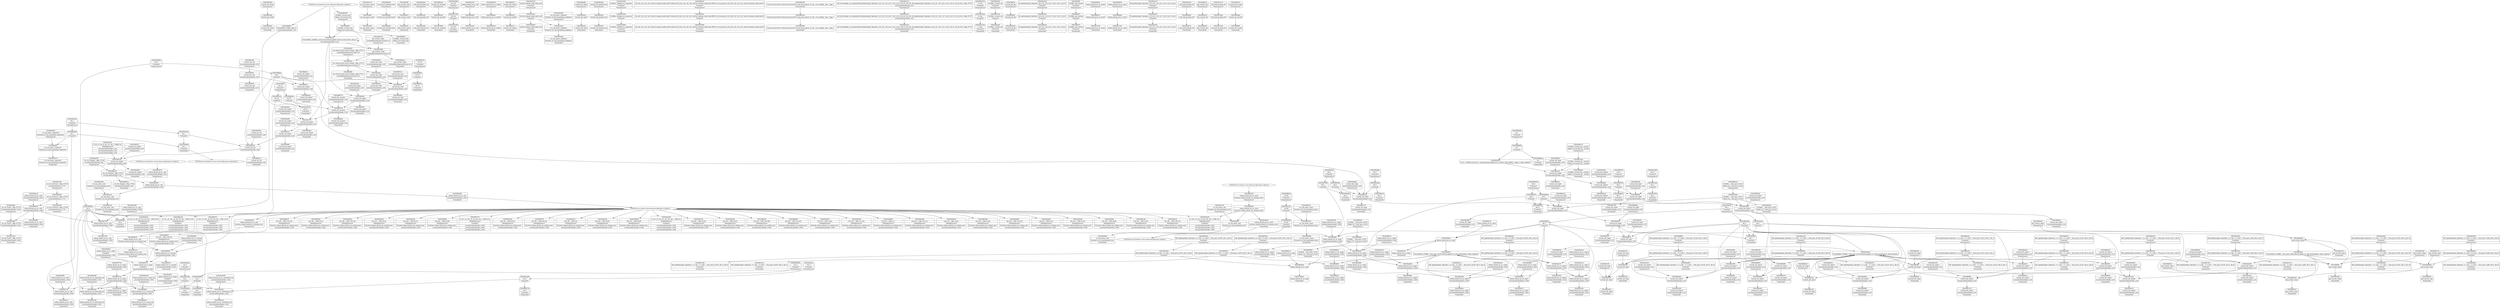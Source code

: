 digraph {
	CE0x58b53b0 [shape=record,shape=Mrecord,label="{CE0x58b53b0|current_sid:_if.end}"]
	CE0x58b6c80 [shape=record,shape=Mrecord,label="{CE0x58b6c80|i64_0|*Constant*}"]
	CE0x589e870 [shape=record,shape=Mrecord,label="{CE0x589e870|_ret_i32_%tmp24,_!dbg_!27742|security/selinux/hooks.c,220|*SummSource*}"]
	CE0x58aac40 [shape=record,shape=Mrecord,label="{CE0x58aac40|i32_1|*Constant*|*SummSource*}"]
	CE0x58987a0 [shape=record,shape=Mrecord,label="{CE0x58987a0|get_current:_tmp1|*SummSink*}"]
	CE0x5890e30 [shape=record,shape=Mrecord,label="{CE0x5890e30|selinux_kernel_act_as:_call1|security/selinux/hooks.c,3524}"]
	CE0x58a8f50 [shape=record,shape=Mrecord,label="{CE0x58a8f50|avc_has_perm:_entry}"]
	CE0x58e49e0 [shape=record,shape=Mrecord,label="{CE0x58e49e0|current_sid:_tmp22|security/selinux/hooks.c,218|*SummSink*}"]
	CE0x58b5f50 [shape=record,shape=Mrecord,label="{CE0x58b5f50|current_sid:_tmp2|*SummSink*}"]
	CE0x58dfd00 [shape=record,shape=Mrecord,label="{CE0x58dfd00|current_sid:_tmp8|security/selinux/hooks.c,218|*SummSource*}"]
	CE0x589b8b0 [shape=record,shape=Mrecord,label="{CE0x589b8b0|128:_i8*,_:_CRE_144,152_|*MultipleSource*|Function::selinux_kernel_act_as&Arg::new::|security/selinux/hooks.c,3520}"]
	CE0x5899450 [shape=record,shape=Mrecord,label="{CE0x5899450|selinux_kernel_act_as:_tmp5|security/selinux/hooks.c,3528}"]
	CE0x58b5450 [shape=record,shape=Mrecord,label="{CE0x58b5450|current_sid:_if.end|*SummSource*}"]
	CE0x588d320 [shape=record,shape=Mrecord,label="{CE0x588d320|4:_i32,_12:_i32,_16:_i32,_20:_i32,_:_CME_20,24_|*MultipleSource*|*LoadInst*|security/selinux/hooks.c,3520|security/selinux/hooks.c,3520|security/selinux/hooks.c,3529}"]
	CE0x588d960 [shape=record,shape=Mrecord,label="{CE0x588d960|current_sid:_tmp9|security/selinux/hooks.c,218}"]
	CE0x588f280 [shape=record,shape=Mrecord,label="{CE0x588f280|current_sid:_land.lhs.true2}"]
	CE0x588ea60 [shape=record,shape=Mrecord,label="{CE0x588ea60|current_sid:_call|security/selinux/hooks.c,218|*SummSource*}"]
	CE0x58c10e0 [shape=record,shape=Mrecord,label="{CE0x58c10e0|_ret_i32_%call1,_!dbg_!27735|security/selinux/hooks.c,3534|*SummSink*}"]
	CE0x58ef950 [shape=record,shape=Mrecord,label="{CE0x58ef950|get_current:_entry|*SummSource*}"]
	CE0x58b9700 [shape=record,shape=Mrecord,label="{CE0x58b9700|GLOBAL:_current_task|Global_var:current_task|*SummSource*}"]
	CE0x6599e70 [shape=record,shape=Mrecord,label="{CE0x6599e70|128:_i8*,_:_CRE_72,80_|*MultipleSource*|Function::selinux_kernel_act_as&Arg::new::|security/selinux/hooks.c,3520}"]
	CE0x6f46b60 [shape=record,shape=Mrecord,label="{CE0x6f46b60|selinux_kernel_act_as:_tmp1}"]
	CE0x589af80 [shape=record,shape=Mrecord,label="{CE0x589af80|current_sid:_tmp17|security/selinux/hooks.c,218|*SummSource*}"]
	CE0x58bc660 [shape=record,shape=Mrecord,label="{CE0x58bc660|i32_4|*Constant*|*SummSink*}"]
	CE0x58be3e0 [shape=record,shape=Mrecord,label="{CE0x58be3e0|_call_void_mcount()_#3}"]
	"CONST[source:0(mediator),value:0(static)][purpose:{operation}]"
	CE0x58aa9d0 [shape=record,shape=Mrecord,label="{CE0x58aa9d0|_ret_i32_%retval.0,_!dbg_!27728|security/selinux/avc.c,775|*SummSink*}"]
	CE0x58c0d80 [shape=record,shape=Mrecord,label="{CE0x58c0d80|current_sid:_do.body|*SummSink*}"]
	CE0x58e3c60 [shape=record,shape=Mrecord,label="{CE0x58e3c60|i32_218|*Constant*|*SummSink*}"]
	CE0x588d600 [shape=record,shape=Mrecord,label="{CE0x588d600|i32_3|*Constant*|*SummSink*}"]
	CE0x5898be0 [shape=record,shape=Mrecord,label="{CE0x5898be0|GLOBAL:___llvm_gcov_ctr276|Global_var:__llvm_gcov_ctr276}"]
	CE0x58ac030 [shape=record,shape=Mrecord,label="{CE0x58ac030|selinux_kernel_act_as:_bb|*SummSource*}"]
	CE0x5898230 [shape=record,shape=Mrecord,label="{CE0x5898230|selinux_kernel_act_as:_if.then|*SummSink*}"]
	CE0x58de270 [shape=record,shape=Mrecord,label="{CE0x58de270|current_sid:_tmp|*SummSource*}"]
	CE0x588bcf0 [shape=record,shape=Mrecord,label="{CE0x588bcf0|selinux_kernel_act_as:_tmp8|security/selinux/hooks.c,3529|*SummSink*}"]
	CE0x58e1f20 [shape=record,shape=Mrecord,label="{CE0x58e1f20|i64_4|*Constant*|*SummSink*}"]
	CE0x58b6b40 [shape=record,shape=Mrecord,label="{CE0x58b6b40|GLOBAL:___llvm_gcov_ctr125|Global_var:__llvm_gcov_ctr125|*SummSink*}"]
	CE0x58bfa10 [shape=record,shape=Mrecord,label="{CE0x58bfa10|current_sid:_if.then|*SummSink*}"]
	CE0x58b8b70 [shape=record,shape=Mrecord,label="{CE0x58b8b70|current_sid:_tmp7|security/selinux/hooks.c,218}"]
	CE0x58ae880 [shape=record,shape=Mrecord,label="{CE0x58ae880|avc_has_perm:_tsid|Function::avc_has_perm&Arg::tsid::|*SummSink*}"]
	CE0x5885880 [shape=record,shape=Mrecord,label="{CE0x5885880|current_sid:_tmp11|security/selinux/hooks.c,218}"]
	CE0x58e3790 [shape=record,shape=Mrecord,label="{CE0x58e3790|i32_218|*Constant*}"]
	CE0x58ae630 [shape=record,shape=Mrecord,label="{CE0x58ae630|avc_has_perm:_tsid|Function::avc_has_perm&Arg::tsid::}"]
	CE0x58a9720 [shape=record,shape=Mrecord,label="{CE0x58a9720|%struct.common_audit_data*_null|*Constant*|*SummSource*}"]
	CE0x58aba50 [shape=record,shape=Mrecord,label="{CE0x58aba50|current_sid:_entry|*SummSink*}"]
	CE0x58a9fe0 [shape=record,shape=Mrecord,label="{CE0x58a9fe0|selinux_kernel_act_as:_tmp6|security/selinux/hooks.c,3528|*SummSink*}"]
	CE0x58b9c70 [shape=record,shape=Mrecord,label="{CE0x58b9c70|current_sid:_tmp6|security/selinux/hooks.c,218|*SummSink*}"]
	CE0x58f07a0 [shape=record,shape=Mrecord,label="{CE0x58f07a0|COLLAPSED:_GCMRE_current_task_external_global_%struct.task_struct*:_elem_0::|security/selinux/hooks.c,218}"]
	CE0x58fb5f0 [shape=record,shape=Mrecord,label="{CE0x58fb5f0|get_current:_tmp2}"]
	CE0x5884090 [shape=record,shape=Mrecord,label="{CE0x5884090|current_sid:_tmp13|security/selinux/hooks.c,218|*SummSink*}"]
	CE0x588b860 [shape=record,shape=Mrecord,label="{CE0x588b860|current_sid:_security|security/selinux/hooks.c,218|*SummSink*}"]
	CE0x58f02c0 [shape=record,shape=Mrecord,label="{CE0x58f02c0|current_sid:_sid|security/selinux/hooks.c,220|*SummSink*}"]
	CE0x58b2a30 [shape=record,shape=Mrecord,label="{CE0x58b2a30|current_sid:_tmp5|security/selinux/hooks.c,218|*SummSource*}"]
	CE0x588c2b0 [shape=record,shape=Mrecord,label="{CE0x588c2b0|selinux_kernel_act_as:_tmp9|security/selinux/hooks.c,3529}"]
	CE0x5897d00 [shape=record,shape=Mrecord,label="{CE0x5897d00|i64*_getelementptr_inbounds_(_5_x_i64_,_5_x_i64_*___llvm_gcov_ctr276,_i64_0,_i64_0)|*Constant*}"]
	CE0x58a7560 [shape=record,shape=Mrecord,label="{CE0x58a7560|selinux_kernel_act_as:_cmp|security/selinux/hooks.c,3528|*SummSink*}"]
	CE0x588e860 [shape=record,shape=Mrecord,label="{CE0x588e860|get_current:_tmp3}"]
	CE0x58e04b0 [shape=record,shape=Mrecord,label="{CE0x58e04b0|current_sid:_land.lhs.true|*SummSource*}"]
	CE0x58a3bd0 [shape=record,shape=Mrecord,label="{CE0x58a3bd0|i64*_getelementptr_inbounds_(_11_x_i64_,_11_x_i64_*___llvm_gcov_ctr125,_i64_0,_i64_10)|*Constant*|*SummSink*}"]
	CE0x588e450 [shape=record,shape=Mrecord,label="{CE0x588e450|i64*_getelementptr_inbounds_(_11_x_i64_,_11_x_i64_*___llvm_gcov_ctr125,_i64_0,_i64_6)|*Constant*|*SummSource*}"]
	CE0x58ab760 [shape=record,shape=Mrecord,label="{CE0x58ab760|128:_i8*,_:_CRE_112,120_|*MultipleSource*|Function::selinux_kernel_act_as&Arg::new::|security/selinux/hooks.c,3520}"]
	CE0x58a6b60 [shape=record,shape=Mrecord,label="{CE0x58a6b60|128:_i8*,_:_CRE_0,4_|*MultipleSource*|Function::selinux_kernel_act_as&Arg::new::|security/selinux/hooks.c,3520}"]
	CE0x58ab5d0 [shape=record,shape=Mrecord,label="{CE0x58ab5d0|128:_i8*,_:_CRE_104,112_|*MultipleSource*|Function::selinux_kernel_act_as&Arg::new::|security/selinux/hooks.c,3520}"]
	CE0x5899700 [shape=record,shape=Mrecord,label="{CE0x5899700|i64*_getelementptr_inbounds_(_5_x_i64_,_5_x_i64_*___llvm_gcov_ctr276,_i64_0,_i64_3)|*Constant*|*SummSource*}"]
	CE0x58b0f80 [shape=record,shape=Mrecord,label="{CE0x58b0f80|selinux_kernel_act_as:_tmp4|security/selinux/hooks.c,3528}"]
	CE0x58e5840 [shape=record,shape=Mrecord,label="{CE0x58e5840|i64*_getelementptr_inbounds_(_2_x_i64_,_2_x_i64_*___llvm_gcov_ctr98,_i64_0,_i64_0)|*Constant*|*SummSink*}"]
	CE0x58a89a0 [shape=record,shape=Mrecord,label="{CE0x58a89a0|128:_i8*,_:_CRE_128,136_|*MultipleSource*|Function::selinux_kernel_act_as&Arg::new::|security/selinux/hooks.c,3520}"]
	CE0x58b21b0 [shape=record,shape=Mrecord,label="{CE0x58b21b0|selinux_kernel_act_as:_secid|Function::selinux_kernel_act_as&Arg::secid::|*SummSource*}"]
	CE0x58a4220 [shape=record,shape=Mrecord,label="{CE0x58a4220|selinux_kernel_act_as:_sockcreate_sid|security/selinux/hooks.c,3532}"]
	CE0x58a6de0 [shape=record,shape=Mrecord,label="{CE0x58a6de0|selinux_kernel_act_as:_tmp2|*LoadInst*|security/selinux/hooks.c,3520|*SummSource*}"]
	CE0x5892890 [shape=record,shape=Mrecord,label="{CE0x5892890|selinux_kernel_act_as:_bb}"]
	CE0x58b6a10 [shape=record,shape=Mrecord,label="{CE0x58b6a10|GLOBAL:___llvm_gcov_ctr125|Global_var:__llvm_gcov_ctr125|*SummSource*}"]
	CE0x58f03c0 [shape=record,shape=Mrecord,label="{CE0x58f03c0|current_sid:_cred|security/selinux/hooks.c,218|*SummSource*}"]
	CE0x58e4d90 [shape=record,shape=Mrecord,label="{CE0x58e4d90|current_sid:_tmp23|security/selinux/hooks.c,218|*SummSource*}"]
	CE0x58e3600 [shape=record,shape=Mrecord,label="{CE0x58e3600|GLOBAL:_lockdep_rcu_suspicious|*Constant*|*SummSink*}"]
	CE0x58e4c10 [shape=record,shape=Mrecord,label="{CE0x58e4c10|current_sid:_tmp23|security/selinux/hooks.c,218}"]
	CE0x58b2470 [shape=record,shape=Mrecord,label="{CE0x58b2470|selinux_kernel_act_as:_call|security/selinux/hooks.c,3521|*SummSource*}"]
	CE0x58b6d90 [shape=record,shape=Mrecord,label="{CE0x58b6d90|current_sid:_tmp5|security/selinux/hooks.c,218}"]
	CE0x5898e80 [shape=record,shape=Mrecord,label="{CE0x5898e80|GLOBAL:___llvm_gcov_ctr276|Global_var:__llvm_gcov_ctr276|*SummSink*}"]
	CE0x6c6c080 [shape=record,shape=Mrecord,label="{CE0x6c6c080|i64_1|*Constant*|*SummSink*}"]
	CE0x58b8200 [shape=record,shape=Mrecord,label="{CE0x58b8200|i64*_getelementptr_inbounds_(_2_x_i64_,_2_x_i64_*___llvm_gcov_ctr98,_i64_0,_i64_0)|*Constant*}"]
	CE0x58b3d30 [shape=record,shape=Mrecord,label="{CE0x58b3d30|0:_i8,_:_GCMR_current_sid.__warned_internal_global_i8_0,_section_.data.unlikely_,_align_1:_elem_0:default:}"]
	CE0x5892490 [shape=record,shape=Mrecord,label="{CE0x5892490|128:_i8*,_:_CRE_16,20_|*MultipleSource*|Function::selinux_kernel_act_as&Arg::new::|security/selinux/hooks.c,3520}"]
	CE0x58933b0 [shape=record,shape=Mrecord,label="{CE0x58933b0|128:_i8*,_:_CRE_44,48_|*MultipleSource*|Function::selinux_kernel_act_as&Arg::new::|security/selinux/hooks.c,3520}"]
	CE0x58ae450 [shape=record,shape=Mrecord,label="{CE0x58ae450|selinux_kernel_act_as:_secid|Function::selinux_kernel_act_as&Arg::secid::|*SummSink*}"]
	CE0x58ab880 [shape=record,shape=Mrecord,label="{CE0x58ab880|128:_i8*,_:_CRE_120,128_|*MultipleSource*|Function::selinux_kernel_act_as&Arg::new::|security/selinux/hooks.c,3520}"]
	CE0x58d9110 [shape=record,shape=Mrecord,label="{CE0x58d9110|GLOBAL:_current_sid.__warned|Global_var:current_sid.__warned|*SummSource*}"]
	CE0x58b7cb0 [shape=record,shape=Mrecord,label="{CE0x58b7cb0|GLOBAL:_current_sid.__warned|Global_var:current_sid.__warned}"]
	CE0x5884020 [shape=record,shape=Mrecord,label="{CE0x5884020|current_sid:_tmp13|security/selinux/hooks.c,218|*SummSource*}"]
	CE0x58b4b20 [shape=record,shape=Mrecord,label="{CE0x58b4b20|i64_3|*Constant*|*SummSource*}"]
	CE0x58b8cf0 [shape=record,shape=Mrecord,label="{CE0x58b8cf0|current_sid:_tmp7|security/selinux/hooks.c,218|*SummSource*}"]
	CE0x58a8fc0 [shape=record,shape=Mrecord,label="{CE0x58a8fc0|selinux_kernel_act_as:_tmp2|*LoadInst*|security/selinux/hooks.c,3520|*SummSink*}"]
	CE0x588b770 [shape=record,shape=Mrecord,label="{CE0x588b770|current_sid:_security|security/selinux/hooks.c,218|*SummSource*}"]
	CE0x5885c70 [shape=record,shape=Mrecord,label="{CE0x5885c70|selinux_kernel_act_as:_tmp2|*LoadInst*|security/selinux/hooks.c,3520}"]
	CE0x588bc30 [shape=record,shape=Mrecord,label="{CE0x588bc30|current_sid:_do.body|*SummSource*}"]
	CE0x588a580 [shape=record,shape=Mrecord,label="{CE0x588a580|i64*_getelementptr_inbounds_(_5_x_i64_,_5_x_i64_*___llvm_gcov_ctr276,_i64_0,_i64_4)|*Constant*}"]
	CE0x58e6360 [shape=record,shape=Mrecord,label="{CE0x58e6360|current_sid:_tmp24|security/selinux/hooks.c,220|*SummSink*}"]
	CE0x58b0ce0 [shape=record,shape=Mrecord,label="{CE0x58b0ce0|i64_2|*Constant*|*SummSource*}"]
	CE0x58ad980 [shape=record,shape=Mrecord,label="{CE0x58ad980|i32_3|*Constant*}"]
	CE0x5896ee0 [shape=record,shape=Mrecord,label="{CE0x5896ee0|i32_(i32,_i32,_i16,_i32,_%struct.common_audit_data*)*_bitcast_(i32_(i32,_i32,_i16,_i32,_%struct.common_audit_data.495*)*_avc_has_perm_to_i32_(i32,_i32,_i16,_i32,_%struct.common_audit_data*)*)|*Constant*|*SummSource*}"]
	CE0x58853a0 [shape=record,shape=Mrecord,label="{CE0x58853a0|%struct.task_struct*_(%struct.task_struct**)*_asm_movq_%gs:$_1:P_,$0_,_r,im,_dirflag_,_fpsr_,_flags_}"]
	CE0x58951c0 [shape=record,shape=Mrecord,label="{CE0x58951c0|selinux_kernel_act_as:_new|Function::selinux_kernel_act_as&Arg::new::|*SummSink*}"]
	CE0x588a510 [shape=record,shape=Mrecord,label="{CE0x588a510|i64*_getelementptr_inbounds_(_5_x_i64_,_5_x_i64_*___llvm_gcov_ctr276,_i64_0,_i64_4)|*Constant*|*SummSink*}"]
	CE0x58c0a10 [shape=record,shape=Mrecord,label="{CE0x58c0a10|selinux_kernel_act_as:_tmp11|security/selinux/hooks.c,3534|*SummSource*}"]
	CE0x58a7990 [shape=record,shape=Mrecord,label="{CE0x58a7990|selinux_kernel_act_as:_cmp|security/selinux/hooks.c,3528|*SummSource*}"]
	CE0x58dc230 [shape=record,shape=Mrecord,label="{CE0x58dc230|_call_void_lockdep_rcu_suspicious(i8*_getelementptr_inbounds_(_25_x_i8_,_25_x_i8_*_.str3,_i32_0,_i32_0),_i32_218,_i8*_getelementptr_inbounds_(_45_x_i8_,_45_x_i8_*_.str12,_i32_0,_i32_0))_#10,_!dbg_!27727|security/selinux/hooks.c,218|*SummSink*}"]
	CE0x58eeee0 [shape=record,shape=Mrecord,label="{CE0x58eeee0|current_sid:_call4|security/selinux/hooks.c,218}"]
	CE0x5895fa0 [shape=record,shape=Mrecord,label="{CE0x5895fa0|COLLAPSED:_GCMRE___llvm_gcov_ctr276_internal_global_5_x_i64_zeroinitializer:_elem_0:default:}"]
	CE0x75d42c0 [shape=record,shape=Mrecord,label="{CE0x75d42c0|selinux_kernel_act_as:_tmp|*SummSink*}"]
	CE0x5899e70 [shape=record,shape=Mrecord,label="{CE0x5899e70|selinux_kernel_act_as:_security|security/selinux/hooks.c,3520|*SummSink*}"]
	CE0x58a9a90 [shape=record,shape=Mrecord,label="{CE0x58a9a90|128:_i8*,_:_CRE_8,16_|*MultipleSource*|Function::selinux_kernel_act_as&Arg::new::|security/selinux/hooks.c,3520}"]
	CE0x58f1b50 [shape=record,shape=Mrecord,label="{CE0x58f1b50|current_sid:_tmp21|security/selinux/hooks.c,218|*SummSink*}"]
	CE0x58af850 [shape=record,shape=Mrecord,label="{CE0x58af850|selinux_kernel_act_as:_tmp7|security/selinux/hooks.c,3528}"]
	"CONST[source:0(mediator),value:2(dynamic)][purpose:{object}]"
	CE0x58a3940 [shape=record,shape=Mrecord,label="{CE0x58a3940|i64*_getelementptr_inbounds_(_11_x_i64_,_11_x_i64_*___llvm_gcov_ctr125,_i64_0,_i64_10)|*Constant*}"]
	CE0x58b15a0 [shape=record,shape=Mrecord,label="{CE0x58b15a0|i1_true|*Constant*}"]
	CE0x6c6bfa0 [shape=record,shape=Mrecord,label="{CE0x6c6bfa0|i64_1|*Constant*}"]
	CE0x588ae50 [shape=record,shape=Mrecord,label="{CE0x588ae50|current_sid:_do.body}"]
	CE0x58dee20 [shape=record,shape=Mrecord,label="{CE0x58dee20|current_sid:_tmp15|security/selinux/hooks.c,218}"]
	CE0x5897da0 [shape=record,shape=Mrecord,label="{CE0x5897da0|i64*_getelementptr_inbounds_(_5_x_i64_,_5_x_i64_*___llvm_gcov_ctr276,_i64_0,_i64_0)|*Constant*|*SummSource*}"]
	CE0x58a92d0 [shape=record,shape=Mrecord,label="{CE0x58a92d0|128:_i8*,_:_CRE_52,56_|*MultipleSource*|Function::selinux_kernel_act_as&Arg::new::|security/selinux/hooks.c,3520}"]
	CE0x58b3170 [shape=record,shape=Mrecord,label="{CE0x58b3170|current_sid:_tmp4|security/selinux/hooks.c,218|*SummSink*}"]
	CE0x58b3da0 [shape=record,shape=Mrecord,label="{CE0x58b3da0|get_current:_tmp1}"]
	CE0x5896010 [shape=record,shape=Mrecord,label="{CE0x5896010|selinux_kernel_act_as:_tmp|*SummSource*}"]
	CE0x58b7a50 [shape=record,shape=Mrecord,label="{CE0x58b7a50|i64*_getelementptr_inbounds_(_11_x_i64_,_11_x_i64_*___llvm_gcov_ctr125,_i64_0,_i64_6)|*Constant*|*SummSink*}"]
	CE0x58e48e0 [shape=record,shape=Mrecord,label="{CE0x58e48e0|current_sid:_tmp22|security/selinux/hooks.c,218|*SummSource*}"]
	CE0x58dbd30 [shape=record,shape=Mrecord,label="{CE0x58dbd30|i8_1|*Constant*|*SummSource*}"]
	CE0x589a940 [shape=record,shape=Mrecord,label="{CE0x589a940|GLOBAL:_current_sid|*Constant*|*SummSource*}"]
	CE0x588a310 [shape=record,shape=Mrecord,label="{CE0x588a310|i64*_getelementptr_inbounds_(_11_x_i64_,_11_x_i64_*___llvm_gcov_ctr125,_i64_0,_i64_9)|*Constant*|*SummSink*}"]
	CE0x58de190 [shape=record,shape=Mrecord,label="{CE0x58de190|current_sid:_tmp}"]
	CE0x58dc1c0 [shape=record,shape=Mrecord,label="{CE0x58dc1c0|_call_void_lockdep_rcu_suspicious(i8*_getelementptr_inbounds_(_25_x_i8_,_25_x_i8_*_.str3,_i32_0,_i32_0),_i32_218,_i8*_getelementptr_inbounds_(_45_x_i8_,_45_x_i8_*_.str12,_i32_0,_i32_0))_#10,_!dbg_!27727|security/selinux/hooks.c,218|*SummSource*}"]
	CE0x58b0dc0 [shape=record,shape=Mrecord,label="{CE0x58b0dc0|i64_2|*Constant*|*SummSink*}"]
	CE0x58b5260 [shape=record,shape=Mrecord,label="{CE0x58b5260|current_sid:_bb|*SummSink*}"]
	CE0x5899da0 [shape=record,shape=Mrecord,label="{CE0x5899da0|selinux_kernel_act_as:_tmp8|security/selinux/hooks.c,3529|*SummSource*}"]
	CE0x5890b10 [shape=record,shape=Mrecord,label="{CE0x5890b10|_ret_i32_%tmp24,_!dbg_!27742|security/selinux/hooks.c,220|*SummSink*}"]
	CE0x58b93a0 [shape=record,shape=Mrecord,label="{CE0x58b93a0|current_sid:_if.then}"]
	CE0x5896bf0 [shape=record,shape=Mrecord,label="{CE0x5896bf0|i32_0|*Constant*}"]
	CE0x58c0df0 [shape=record,shape=Mrecord,label="{CE0x58c0df0|_ret_i32_%call1,_!dbg_!27735|security/selinux/hooks.c,3534}"]
	CE0x58b4d40 [shape=record,shape=Mrecord,label="{CE0x58b4d40|current_sid:_tmp4|security/selinux/hooks.c,218|*SummSource*}"]
	CE0x58a96b0 [shape=record,shape=Mrecord,label="{CE0x58a96b0|_ret_i32_%retval.0,_!dbg_!27728|security/selinux/avc.c,775}"]
	CE0x58f0250 [shape=record,shape=Mrecord,label="{CE0x58f0250|current_sid:_cred|security/selinux/hooks.c,218}"]
	CE0x58b8680 [shape=record,shape=Mrecord,label="{CE0x58b8680|GLOBAL:_current_task|Global_var:current_task}"]
	CE0x58a9480 [shape=record,shape=Mrecord,label="{CE0x58a9480|128:_i8*,_:_CRE_56,64_|*MultipleSource*|Function::selinux_kernel_act_as&Arg::new::|security/selinux/hooks.c,3520}"]
	CE0x58bc3b0 [shape=record,shape=Mrecord,label="{CE0x58bc3b0|i32_4|*Constant*}"]
	CE0x58a3e30 [shape=record,shape=Mrecord,label="{CE0x58a3e30|current_sid:_tmp20|security/selinux/hooks.c,218}"]
	CE0x58bd1e0 [shape=record,shape=Mrecord,label="{CE0x58bd1e0|selinux_kernel_act_as:_sockcreate_sid|security/selinux/hooks.c,3532|*SummSink*}"]
	CE0x58efdf0 [shape=record,shape=Mrecord,label="{CE0x58efdf0|_ret_%struct.task_struct*_%tmp4,_!dbg_!27714|./arch/x86/include/asm/current.h,14|*SummSink*}"]
	CE0x58855b0 [shape=record,shape=Mrecord,label="{CE0x58855b0|current_sid:_tmp10|security/selinux/hooks.c,218|*SummSource*}"]
	CE0x58db190 [shape=record,shape=Mrecord,label="{CE0x58db190|current_sid:_tmp11|security/selinux/hooks.c,218|*SummSource*}"]
	CE0x58b5520 [shape=record,shape=Mrecord,label="{CE0x58b5520|current_sid:_if.end|*SummSink*}"]
	CE0x58a7ce0 [shape=record,shape=Mrecord,label="{CE0x58a7ce0|i64*_getelementptr_inbounds_(_5_x_i64_,_5_x_i64_*___llvm_gcov_ctr276,_i64_0,_i64_3)|*Constant*|*SummSink*}"]
	CE0x58b3400 [shape=record,shape=Mrecord,label="{CE0x58b3400|GLOBAL:___llvm_gcov_ctr125|Global_var:__llvm_gcov_ctr125}"]
	CE0x58967c0 [shape=record,shape=Mrecord,label="{CE0x58967c0|avc_has_perm:_tclass|Function::avc_has_perm&Arg::tclass::|*SummSource*}"]
	CE0x58b2400 [shape=record,shape=Mrecord,label="{CE0x58b2400|selinux_kernel_act_as:_call|security/selinux/hooks.c,3521}"]
	CE0x58dea70 [shape=record,shape=Mrecord,label="{CE0x58dea70|i64*_getelementptr_inbounds_(_11_x_i64_,_11_x_i64_*___llvm_gcov_ctr125,_i64_0,_i64_8)|*Constant*|*SummSource*}"]
	CE0x58e3f70 [shape=record,shape=Mrecord,label="{CE0x58e3f70|i8*_getelementptr_inbounds_(_45_x_i8_,_45_x_i8_*_.str12,_i32_0,_i32_0)|*Constant*}"]
	CE0x5894180 [shape=record,shape=Mrecord,label="{CE0x5894180|128:_i8*,_:_CRE_32,36_|*MultipleSource*|Function::selinux_kernel_act_as&Arg::new::|security/selinux/hooks.c,3520}"]
	CE0x58b7230 [shape=record,shape=Mrecord,label="{CE0x58b7230|current_sid:_tmp1}"]
	CE0x5897f10 [shape=record,shape=Mrecord,label="{CE0x5897f10|i64*_getelementptr_inbounds_(_2_x_i64_,_2_x_i64_*___llvm_gcov_ctr98,_i64_0,_i64_1)|*Constant*}"]
	CE0x58856c0 [shape=record,shape=Mrecord,label="{CE0x58856c0|current_sid:_tmp10|security/selinux/hooks.c,218|*SummSink*}"]
	CE0x58ef470 [shape=record,shape=Mrecord,label="{CE0x58ef470|GLOBAL:_get_current|*Constant*}"]
	CE0x58b1830 [shape=record,shape=Mrecord,label="{CE0x58b1830|selinux_kernel_act_as:_tmp4|security/selinux/hooks.c,3528|*SummSource*}"]
	CE0x588bb00 [shape=record,shape=Mrecord,label="{CE0x588bb00|COLLAPSED:_CMRE:_elem_0::|security/selinux/hooks.c,218}"]
	CE0x58b3710 [shape=record,shape=Mrecord,label="{CE0x58b3710|get_current:_tmp|*SummSource*}"]
	CE0x588a380 [shape=record,shape=Mrecord,label="{CE0x588a380|current_sid:_tmp17|security/selinux/hooks.c,218}"]
	CE0x5898440 [shape=record,shape=Mrecord,label="{CE0x5898440|selinux_kernel_act_as:_if.then|*SummSource*}"]
	CE0x58be1b0 [shape=record,shape=Mrecord,label="{CE0x58be1b0|current_sid:_tmp3|*SummSink*}"]
	CE0x589aff0 [shape=record,shape=Mrecord,label="{CE0x589aff0|current_sid:_tmp17|security/selinux/hooks.c,218|*SummSink*}"]
	CE0x6d9dd10 [shape=record,shape=Mrecord,label="{CE0x6d9dd10|selinux_kernel_act_as:_if.end|*SummSource*}"]
	CE0x5899d30 [shape=record,shape=Mrecord,label="{CE0x5899d30|selinux_kernel_act_as:_tmp8|security/selinux/hooks.c,3529}"]
	CE0x58c0f20 [shape=record,shape=Mrecord,label="{CE0x58c0f20|_ret_i32_%call1,_!dbg_!27735|security/selinux/hooks.c,3534|*SummSource*}"]
	CE0x58dfea0 [shape=record,shape=Mrecord,label="{CE0x58dfea0|current_sid:_tmp8|security/selinux/hooks.c,218|*SummSink*}"]
	CE0x58de9b0 [shape=record,shape=Mrecord,label="{CE0x58de9b0|i64*_getelementptr_inbounds_(_11_x_i64_,_11_x_i64_*___llvm_gcov_ctr125,_i64_0,_i64_8)|*Constant*}"]
	CE0x58b1370 [shape=record,shape=Mrecord,label="{CE0x58b1370|current_sid:_tmp14|security/selinux/hooks.c,218|*SummSink*}"]
	CE0x58b2080 [shape=record,shape=Mrecord,label="{CE0x58b2080|selinux_kernel_act_as:_secid|Function::selinux_kernel_act_as&Arg::secid::}"]
	CE0x58a7340 [shape=record,shape=Mrecord,label="{CE0x58a7340|selinux_kernel_act_as:_entry|*SummSink*}"]
	CE0x58db4b0 [shape=record,shape=Mrecord,label="{CE0x58db4b0|current_sid:_tmp12|security/selinux/hooks.c,218}"]
	CE0x58b2590 [shape=record,shape=Mrecord,label="{CE0x58b2590|selinux_kernel_act_as:_call|security/selinux/hooks.c,3521|*SummSink*}"]
	CE0x58a8e30 [shape=record,shape=Mrecord,label="{CE0x58a8e30|128:_i8*,_:_CRE_168,176_|*MultipleSource*|Function::selinux_kernel_act_as&Arg::new::|security/selinux/hooks.c,3520}"]
	CE0x588a180 [shape=record,shape=Mrecord,label="{CE0x588a180|i64*_getelementptr_inbounds_(_11_x_i64_,_11_x_i64_*___llvm_gcov_ctr125,_i64_0,_i64_9)|*Constant*|*SummSource*}"]
	CE0x58ef060 [shape=record,shape=Mrecord,label="{CE0x58ef060|current_sid:_call4|security/selinux/hooks.c,218|*SummSource*}"]
	CE0x5896650 [shape=record,shape=Mrecord,label="{CE0x5896650|i16_48|*Constant*|*SummSink*}"]
	CE0x58dd210 [shape=record,shape=Mrecord,label="{CE0x58dd210|current_sid:_tmp15|security/selinux/hooks.c,218|*SummSink*}"]
	CE0x5884ce0 [shape=record,shape=Mrecord,label="{CE0x5884ce0|i64*_getelementptr_inbounds_(_11_x_i64_,_11_x_i64_*___llvm_gcov_ctr125,_i64_0,_i64_1)|*Constant*|*SummSource*}"]
	CE0x58a7260 [shape=record,shape=Mrecord,label="{CE0x58a7260|selinux_kernel_act_as:_if.end|*SummSink*}"]
	CE0x58e5590 [shape=record,shape=Mrecord,label="{CE0x58e5590|current_sid:_sid|security/selinux/hooks.c,220|*SummSource*}"]
	CE0x588a6e0 [shape=record,shape=Mrecord,label="{CE0x588a6e0|i64*_getelementptr_inbounds_(_5_x_i64_,_5_x_i64_*___llvm_gcov_ctr276,_i64_0,_i64_4)|*Constant*|*SummSource*}"]
	CE0x588caa0 [shape=record,shape=Mrecord,label="{CE0x588caa0|selinux_kernel_act_as:_sid2|security/selinux/hooks.c,3529|*SummSink*}"]
	CE0x58ab080 [shape=record,shape=Mrecord,label="{CE0x58ab080|selinux_kernel_act_as:_tmp5|security/selinux/hooks.c,3528|*SummSink*}"]
	CE0x58a67e0 [shape=record,shape=Mrecord,label="{CE0x58a67e0|i32_22|*Constant*|*SummSink*}"]
	CE0x58b4290 [shape=record,shape=Mrecord,label="{CE0x58b4290|i64_1|*Constant*}"]
	CE0x58aaf10 [shape=record,shape=Mrecord,label="{CE0x58aaf10|%struct.common_audit_data*_null|*Constant*}"]
	CE0x58f00c0 [shape=record,shape=Mrecord,label="{CE0x58f00c0|i32_78|*Constant*|*SummSink*}"]
	CE0x58c05e0 [shape=record,shape=Mrecord,label="{CE0x58c05e0|selinux_kernel_act_as:_tmp11|security/selinux/hooks.c,3534|*SummSink*}"]
	CE0x58b4220 [shape=record,shape=Mrecord,label="{CE0x58b4220|i64*_getelementptr_inbounds_(_11_x_i64_,_11_x_i64_*___llvm_gcov_ctr125,_i64_0,_i64_1)|*Constant*|*SummSink*}"]
	CE0x58e3250 [shape=record,shape=Mrecord,label="{CE0x58e3250|i8*_getelementptr_inbounds_(_25_x_i8_,_25_x_i8_*_.str3,_i32_0,_i32_0)|*Constant*|*SummSink*}"]
	CE0x58abd80 [shape=record,shape=Mrecord,label="{CE0x58abd80|selinux_kernel_act_as:_call1|security/selinux/hooks.c,3524|*SummSink*}"]
	CE0x589ba30 [shape=record,shape=Mrecord,label="{CE0x589ba30|128:_i8*,_:_CRE_152,160_|*MultipleSource*|Function::selinux_kernel_act_as&Arg::new::|security/selinux/hooks.c,3520}"]
	CE0x58a7d50 [shape=record,shape=Mrecord,label="{CE0x58a7d50|i64_2|*Constant*}"]
	CE0x588d7f0 [shape=record,shape=Mrecord,label="{CE0x588d7f0|i64_5|*Constant*|*SummSource*}"]
	CE0x58b1200 [shape=record,shape=Mrecord,label="{CE0x58b1200|current_sid:_tmp14|security/selinux/hooks.c,218|*SummSource*}"]
	CE0x58a8750 [shape=record,shape=Mrecord,label="{CE0x58a8750|_call_void_mcount()_#3|*SummSource*}"]
	CE0x58b74e0 [shape=record,shape=Mrecord,label="{CE0x58b74e0|current_sid:_tmp1|*SummSink*}"]
	CE0x588e2d0 [shape=record,shape=Mrecord,label="{CE0x588e2d0|i64*_getelementptr_inbounds_(_11_x_i64_,_11_x_i64_*___llvm_gcov_ctr125,_i64_0,_i64_6)|*Constant*}"]
	CE0x5889ce0 [shape=record,shape=Mrecord,label="{CE0x5889ce0|i8*_getelementptr_inbounds_(_45_x_i8_,_45_x_i8_*_.str12,_i32_0,_i32_0)|*Constant*|*SummSink*}"]
	CE0x58a3650 [shape=record,shape=Mrecord,label="{CE0x58a3650|current_sid:_tmp19|security/selinux/hooks.c,218}"]
	CE0x58f0130 [shape=record,shape=Mrecord,label="{CE0x58f0130|i32_78|*Constant*|*SummSource*}"]
	CE0x58e31c0 [shape=record,shape=Mrecord,label="{CE0x58e31c0|i8*_getelementptr_inbounds_(_25_x_i8_,_25_x_i8_*_.str3,_i32_0,_i32_0)|*Constant*|*SummSource*}"]
	CE0x58b8310 [shape=record,shape=Mrecord,label="{CE0x58b8310|current_sid:_tmp3}"]
	CE0x588c8f0 [shape=record,shape=Mrecord,label="{CE0x588c8f0|selinux_kernel_act_as:_sid2|security/selinux/hooks.c,3529|*SummSource*}"]
	CE0x588d1b0 [shape=record,shape=Mrecord,label="{CE0x588d1b0|4:_i32,_12:_i32,_16:_i32,_20:_i32,_:_CME_16,20_|*MultipleSource*|*LoadInst*|security/selinux/hooks.c,3520|security/selinux/hooks.c,3520|security/selinux/hooks.c,3529}"]
	CE0x591dce0 [shape=record,shape=Mrecord,label="{CE0x591dce0|i64_1|*Constant*}"]
	CE0x58a9e70 [shape=record,shape=Mrecord,label="{CE0x58a9e70|selinux_kernel_act_as:_tmp6|security/selinux/hooks.c,3528|*SummSource*}"]
	CE0x58b1e40 [shape=record,shape=Mrecord,label="{CE0x58b1e40|avc_has_perm:_ssid|Function::avc_has_perm&Arg::ssid::|*SummSink*}"]
	CE0x58e4f60 [shape=record,shape=Mrecord,label="{CE0x58e4f60|current_sid:_tmp23|security/selinux/hooks.c,218|*SummSink*}"]
	CE0x58af960 [shape=record,shape=Mrecord,label="{CE0x58af960|selinux_kernel_act_as:_tmp7|security/selinux/hooks.c,3528|*SummSource*}"]
	CE0x5888540 [shape=record,shape=Mrecord,label="{CE0x5888540|selinux_kernel_act_as:_entry|*SummSource*}"]
	CE0x5894040 [shape=record,shape=Mrecord,label="{CE0x5894040|128:_i8*,_:_CRE_28,32_|*MultipleSource*|Function::selinux_kernel_act_as&Arg::new::|security/selinux/hooks.c,3520}"]
	CE0x5884fe0 [shape=record,shape=Mrecord,label="{CE0x5884fe0|current_sid:_tmp2}"]
	CE0x58ba960 [shape=record,shape=Mrecord,label="{CE0x58ba960|i64*_getelementptr_inbounds_(_11_x_i64_,_11_x_i64_*___llvm_gcov_ctr125,_i64_0,_i64_0)|*Constant*|*SummSink*}"]
	CE0x5885430 [shape=record,shape=Mrecord,label="{CE0x5885430|%struct.task_struct*_(%struct.task_struct**)*_asm_movq_%gs:$_1:P_,$0_,_r,im,_dirflag_,_fpsr_,_flags_|*SummSource*}"]
	CE0x58e6270 [shape=record,shape=Mrecord,label="{CE0x58e6270|current_sid:_tmp24|security/selinux/hooks.c,220|*SummSource*}"]
	CE0x58962d0 [shape=record,shape=Mrecord,label="{CE0x58962d0|selinux_kernel_act_as:_tmp}"]
	CE0x58e54a0 [shape=record,shape=Mrecord,label="{CE0x58e54a0|current_sid:_sid|security/selinux/hooks.c,220}"]
	CE0x58dee90 [shape=record,shape=Mrecord,label="{CE0x58dee90|current_sid:_tmp15|security/selinux/hooks.c,218|*SummSource*}"]
	CE0x5889fb0 [shape=record,shape=Mrecord,label="{CE0x5889fb0|i64*_getelementptr_inbounds_(_11_x_i64_,_11_x_i64_*___llvm_gcov_ctr125,_i64_0,_i64_9)|*Constant*}"]
	CE0x58a8b30 [shape=record,shape=Mrecord,label="{CE0x58a8b30|128:_i8*,_:_CRE_136,144_|*MultipleSource*|Function::selinux_kernel_act_as&Arg::new::|security/selinux/hooks.c,3520}"]
	CE0x5885bd0 [shape=record,shape=Mrecord,label="{CE0x5885bd0|selinux_kernel_act_as:_security|security/selinux/hooks.c,3520|*SummSource*}"]
	CE0x58b5fc0 [shape=record,shape=Mrecord,label="{CE0x58b5fc0|current_sid:_call|security/selinux/hooks.c,218}"]
	CE0x58e0bd0 [shape=record,shape=Mrecord,label="{CE0x58e0bd0|current_sid:_tobool1|security/selinux/hooks.c,218}"]
	CE0x6d9dc70 [shape=record,shape=Mrecord,label="{CE0x6d9dc70|selinux_kernel_act_as:_if.end}"]
	CE0x588d780 [shape=record,shape=Mrecord,label="{CE0x588d780|i64_5|*Constant*}"]
	CE0x5892630 [shape=record,shape=Mrecord,label="{CE0x5892630|128:_i8*,_:_CRE_20,24_|*MultipleSource*|Function::selinux_kernel_act_as&Arg::new::|security/selinux/hooks.c,3520}"]
	CE0x58b2b90 [shape=record,shape=Mrecord,label="{CE0x58b2b90|current_sid:_tmp5|security/selinux/hooks.c,218|*SummSink*}"]
	CE0x58b4ca0 [shape=record,shape=Mrecord,label="{CE0x58b4ca0|current_sid:_tmp4|security/selinux/hooks.c,218}"]
	CE0x58f62d0 [shape=record,shape=Mrecord,label="{CE0x58f62d0|get_current:_bb|*SummSink*}"]
	CE0x58986a0 [shape=record,shape=Mrecord,label="{CE0x58986a0|selinux_kernel_act_as:_if.then}"]
	CE0x589ad60 [shape=record,shape=Mrecord,label="{CE0x589ad60|current_sid:_entry|*SummSource*}"]
	CE0x588cf70 [shape=record,shape=Mrecord,label="{CE0x588cf70|4:_i32,_12:_i32,_16:_i32,_20:_i32,_:_CME_12,16_|*MultipleSource*|*LoadInst*|security/selinux/hooks.c,3520|security/selinux/hooks.c,3520|security/selinux/hooks.c,3529}"]
	CE0x58e5a30 [shape=record,shape=Mrecord,label="{CE0x58e5a30|0:_i32,_4:_i32,_8:_i32,_12:_i32,_:_CMRE_4,8_|*MultipleSource*|security/selinux/hooks.c,218|security/selinux/hooks.c,218|security/selinux/hooks.c,220}"]
	CE0x58dd980 [shape=record,shape=Mrecord,label="{CE0x58dd980|current_sid:_tmp16|security/selinux/hooks.c,218|*SummSink*}"]
	CE0x58be9d0 [shape=record,shape=Mrecord,label="{CE0x58be9d0|_call_void_mcount()_#3|*SummSink*}"]
	CE0x5915110 [shape=record,shape=Mrecord,label="{CE0x5915110|_call_void_mcount()_#3|*SummSource*}"]
	CE0x58964e0 [shape=record,shape=Mrecord,label="{CE0x58964e0|i16_48|*Constant*|*SummSource*}"]
	CE0x58bfb50 [shape=record,shape=Mrecord,label="{CE0x58bfb50|current_sid:_bb}"]
	CE0x6f46cd0 [shape=record,shape=Mrecord,label="{CE0x6f46cd0|selinux_kernel_act_as:_tmp1|*SummSink*}"]
	CE0x58b1900 [shape=record,shape=Mrecord,label="{CE0x58b1900|selinux_kernel_act_as:_tmp4|security/selinux/hooks.c,3528|*SummSink*}"]
	CE0x58a3300 [shape=record,shape=Mrecord,label="{CE0x58a3300|current_sid:_tmp18|security/selinux/hooks.c,218|*SummSource*}"]
	CE0x58aa5b0 [shape=record,shape=Mrecord,label="{CE0x58aa5b0|avc_has_perm:_auditdata|Function::avc_has_perm&Arg::auditdata::|*SummSource*}"]
	CE0x5896d50 [shape=record,shape=Mrecord,label="{CE0x5896d50|i32_0|*Constant*|*SummSource*}"]
	CE0x58aa7f0 [shape=record,shape=Mrecord,label="{CE0x58aa7f0|_ret_i32_%retval.0,_!dbg_!27728|security/selinux/avc.c,775|*SummSource*}"]
	CE0x6599ce0 [shape=record,shape=Mrecord,label="{CE0x6599ce0|128:_i8*,_:_CRE_64,72_|*MultipleSource*|Function::selinux_kernel_act_as&Arg::new::|security/selinux/hooks.c,3520}"]
	CE0x5885a90 [shape=record,shape=Mrecord,label="{CE0x5885a90|i32_0|*Constant*|*SummSink*}"]
	CE0x58a3b20 [shape=record,shape=Mrecord,label="{CE0x58a3b20|i64*_getelementptr_inbounds_(_11_x_i64_,_11_x_i64_*___llvm_gcov_ctr125,_i64_0,_i64_10)|*Constant*|*SummSource*}"]
	CE0x58b7ed0 [shape=record,shape=Mrecord,label="{CE0x58b7ed0|get_current:_tmp2|*SummSink*}"]
	CE0x58995f0 [shape=record,shape=Mrecord,label="{CE0x58995f0|i64*_getelementptr_inbounds_(_5_x_i64_,_5_x_i64_*___llvm_gcov_ctr276,_i64_0,_i64_3)|*Constant*}"]
	CE0x6c6bf30 [shape=record,shape=Mrecord,label="{CE0x6c6bf30|i32_22|*Constant*|*SummSource*}"]
	CE0x58bc340 [shape=record,shape=Mrecord,label="{CE0x58bc340|selinux_kernel_act_as:_keycreate_sid|security/selinux/hooks.c,3531|*SummSink*}"]
	CE0x58e05a0 [shape=record,shape=Mrecord,label="{CE0x58e05a0|current_sid:_land.lhs.true|*SummSink*}"]
	CE0x58b1790 [shape=record,shape=Mrecord,label="{CE0x58b1790|i1_true|*Constant*|*SummSink*}"]
	CE0x58de200 [shape=record,shape=Mrecord,label="{CE0x58de200|COLLAPSED:_GCMRE___llvm_gcov_ctr125_internal_global_11_x_i64_zeroinitializer:_elem_0:default:}"]
	CE0x58aadb0 [shape=record,shape=Mrecord,label="{CE0x58aadb0|i32_1|*Constant*|*SummSink*}"]
	CE0x6599f90 [shape=record,shape=Mrecord,label="{CE0x6599f90|128:_i8*,_:_CRE_80,88_|*MultipleSource*|Function::selinux_kernel_act_as&Arg::new::|security/selinux/hooks.c,3520}"]
	CE0x58977c0 [shape=record,shape=Mrecord,label="{CE0x58977c0|selinux_kernel_act_as:_tmp3|security/selinux/hooks.c,3520}"]
	CE0x58e0e20 [shape=record,shape=Mrecord,label="{CE0x58e0e20|current_sid:_tobool1|security/selinux/hooks.c,218|*SummSink*}"]
	CE0x58ef7c0 [shape=record,shape=Mrecord,label="{CE0x58ef7c0|GLOBAL:_get_current|*Constant*|*SummSink*}"]
	CE0x58dbbd0 [shape=record,shape=Mrecord,label="{CE0x58dbbd0|i8_1|*Constant*}"]
	CE0x58852a0 [shape=record,shape=Mrecord,label="{CE0x58852a0|get_current:_tmp4|./arch/x86/include/asm/current.h,14|*SummSink*}"]
	CE0x58bc020 [shape=record,shape=Mrecord,label="{CE0x58bc020|selinux_kernel_act_as:_create_sid|security/selinux/hooks.c,3530|*SummSource*}"]
	CE0x58bf1f0 [shape=record,shape=Mrecord,label="{CE0x58bf1f0|current_sid:_tobool|security/selinux/hooks.c,218}"]
	CE0x5885b00 [shape=record,shape=Mrecord,label="{CE0x5885b00|selinux_kernel_act_as:_security|security/selinux/hooks.c,3520}"]
	CE0x58b9860 [shape=record,shape=Mrecord,label="{CE0x58b9860|get_current:_tmp}"]
	CE0x5897640 [shape=record,shape=Mrecord,label="{CE0x5897640|i64*_getelementptr_inbounds_(_2_x_i64_,_2_x_i64_*___llvm_gcov_ctr98,_i64_0,_i64_1)|*Constant*|*SummSource*}"]
	CE0x58a73b0 [shape=record,shape=Mrecord,label="{CE0x58a73b0|i64*_getelementptr_inbounds_(_5_x_i64_,_5_x_i64_*___llvm_gcov_ctr276,_i64_0,_i64_0)|*Constant*|*SummSink*}"]
	CE0x588da90 [shape=record,shape=Mrecord,label="{CE0x588da90|current_sid:_tmp9|security/selinux/hooks.c,218|*SummSource*}"]
	"CONST[source:0(mediator),value:2(dynamic)][purpose:{subject}]"
	CE0x58994c0 [shape=record,shape=Mrecord,label="{CE0x58994c0|selinux_kernel_act_as:_tmp5|security/selinux/hooks.c,3528|*SummSource*}"]
	CE0x58c02e0 [shape=record,shape=Mrecord,label="{CE0x58c02e0|selinux_kernel_act_as:_tmp10|security/selinux/hooks.c,3534|*SummSource*}"]
	CE0x58e5180 [shape=record,shape=Mrecord,label="{CE0x58e5180|i32_1|*Constant*}"]
	CE0x588c770 [shape=record,shape=Mrecord,label="{CE0x588c770|4:_i32,_12:_i32,_16:_i32,_20:_i32,_:_CME_8,12_|*MultipleSource*|*LoadInst*|security/selinux/hooks.c,3520|security/selinux/hooks.c,3520|security/selinux/hooks.c,3529}"]
	CE0x588e0a0 [shape=record,shape=Mrecord,label="{CE0x588e0a0|current_sid:_tmp12|security/selinux/hooks.c,218|*SummSink*}"]
	CE0x58efa30 [shape=record,shape=Mrecord,label="{CE0x58efa30|get_current:_entry|*SummSink*}"]
	CE0x58a3420 [shape=record,shape=Mrecord,label="{CE0x58a3420|current_sid:_tmp18|security/selinux/hooks.c,218|*SummSink*}"]
	CE0x5896860 [shape=record,shape=Mrecord,label="{CE0x5896860|avc_has_perm:_tclass|Function::avc_has_perm&Arg::tclass::|*SummSink*}"]
	CE0x58a9870 [shape=record,shape=Mrecord,label="{CE0x58a9870|%struct.common_audit_data*_null|*Constant*|*SummSink*}"]
	CE0x589b280 [shape=record,shape=Mrecord,label="{CE0x589b280|current_sid:_tmp19|security/selinux/hooks.c,218|*SummSource*}"]
	CE0x5893220 [shape=record,shape=Mrecord,label="{CE0x5893220|128:_i8*,_:_CRE_40,44_|*MultipleSource*|Function::selinux_kernel_act_as&Arg::new::|security/selinux/hooks.c,3520}"]
	CE0x58db310 [shape=record,shape=Mrecord,label="{CE0x58db310|current_sid:_tmp11|security/selinux/hooks.c,218|*SummSink*}"]
	CE0x58e1660 [shape=record,shape=Mrecord,label="{CE0x58e1660|current_sid:_tmp10|security/selinux/hooks.c,218}"]
	CE0x59151b0 [shape=record,shape=Mrecord,label="{CE0x59151b0|_call_void_mcount()_#3|*SummSink*}"]
	CE0x58bbdc0 [shape=record,shape=Mrecord,label="{CE0x58bbdc0|selinux_kernel_act_as:_create_sid|security/selinux/hooks.c,3530|*SummSink*}"]
	CE0x6f46c30 [shape=record,shape=Mrecord,label="{CE0x6f46c30|selinux_kernel_act_as:_tmp1|*SummSource*}"]
	CE0x588f350 [shape=record,shape=Mrecord,label="{CE0x588f350|current_sid:_land.lhs.true2|*SummSource*}"]
	CE0x588c7e0 [shape=record,shape=Mrecord,label="{CE0x588c7e0|selinux_kernel_act_as:_sid2|security/selinux/hooks.c,3529}"]
	CE0x58dc150 [shape=record,shape=Mrecord,label="{CE0x58dc150|_call_void_lockdep_rcu_suspicious(i8*_getelementptr_inbounds_(_25_x_i8_,_25_x_i8_*_.str3,_i32_0,_i32_0),_i32_218,_i8*_getelementptr_inbounds_(_45_x_i8_,_45_x_i8_*_.str12,_i32_0,_i32_0))_#10,_!dbg_!27727|security/selinux/hooks.c,218}"]
	CE0x58a4290 [shape=record,shape=Mrecord,label="{CE0x58a4290|selinux_kernel_act_as:_sockcreate_sid|security/selinux/hooks.c,3532|*SummSource*}"]
	CE0x58b3ae0 [shape=record,shape=Mrecord,label="{CE0x58b3ae0|current_sid:_tmp8|security/selinux/hooks.c,218}"]
	CE0x58957f0 [shape=record,shape=Mrecord,label="{CE0x58957f0|128:_i8*,_:_CRE_96,104_|*MultipleSource*|Function::selinux_kernel_act_as&Arg::new::|security/selinux/hooks.c,3520}"]
	CE0x58df6b0 [shape=record,shape=Mrecord,label="{CE0x58df6b0|i64*_getelementptr_inbounds_(_11_x_i64_,_11_x_i64_*___llvm_gcov_ctr125,_i64_0,_i64_0)|*Constant*|*SummSource*}"]
	CE0x58ef870 [shape=record,shape=Mrecord,label="{CE0x58ef870|get_current:_entry}"]
	CE0x58a3ef0 [shape=record,shape=Mrecord,label="{CE0x58a3ef0|i32_5|*Constant*}"]
	CE0x58bfbc0 [shape=record,shape=Mrecord,label="{CE0x58bfbc0|current_sid:_bb|*SummSource*}"]
	CE0x58adc00 [shape=record,shape=Mrecord,label="{CE0x58adc00|4:_i32,_12:_i32,_16:_i32,_20:_i32,_:_CME_4,8_|*MultipleSource*|*LoadInst*|security/selinux/hooks.c,3520|security/selinux/hooks.c,3520|security/selinux/hooks.c,3529}"]
	CE0x58f1a60 [shape=record,shape=Mrecord,label="{CE0x58f1a60|current_sid:_tmp21|security/selinux/hooks.c,218|*SummSource*}"]
	CE0x58b4140 [shape=record,shape=Mrecord,label="{CE0x58b4140|get_current:_tmp4|./arch/x86/include/asm/current.h,14|*SummSource*}"]
	CE0x58ef5f0 [shape=record,shape=Mrecord,label="{CE0x58ef5f0|GLOBAL:_get_current|*Constant*|*SummSource*}"]
	CE0x588bfa0 [shape=record,shape=Mrecord,label="{CE0x588bfa0|selinux_kernel_act_as:_tmp9|security/selinux/hooks.c,3529|*SummSink*}"]
	CE0x58b72f0 [shape=record,shape=Mrecord,label="{CE0x58b72f0|current_sid:_tmp1|*SummSource*}"]
	CE0x58b9b40 [shape=record,shape=Mrecord,label="{CE0x58b9b40|current_sid:_tmp6|security/selinux/hooks.c,218|*SummSource*}"]
	CE0x58aea30 [shape=record,shape=Mrecord,label="{CE0x58aea30|i16_48|*Constant*}"]
	CE0x58a8650 [shape=record,shape=Mrecord,label="{CE0x58a8650|_call_void_mcount()_#3}"]
	CE0x58e6180 [shape=record,shape=Mrecord,label="{CE0x58e6180|current_sid:_tmp24|security/selinux/hooks.c,220}"]
	CE0x58a6cc0 [shape=record,shape=Mrecord,label="{CE0x58a6cc0|128:_i8*,_:_CRE_4,8_|*MultipleSource*|Function::selinux_kernel_act_as&Arg::new::|security/selinux/hooks.c,3520}"]
	CE0x58c0350 [shape=record,shape=Mrecord,label="{CE0x58c0350|selinux_kernel_act_as:_tmp10|security/selinux/hooks.c,3534|*SummSink*}"]
	CE0x58a91b0 [shape=record,shape=Mrecord,label="{CE0x58a91b0|128:_i8*,_:_CRE_48,52_|*MultipleSource*|Function::selinux_kernel_act_as&Arg::new::|security/selinux/hooks.c,3520}"]
	CE0x58df610 [shape=record,shape=Mrecord,label="{CE0x58df610|i64*_getelementptr_inbounds_(_11_x_i64_,_11_x_i64_*___llvm_gcov_ctr125,_i64_0,_i64_0)|*Constant*}"]
	CE0x58e5e90 [shape=record,shape=Mrecord,label="{CE0x58e5e90|i64*_getelementptr_inbounds_(_2_x_i64_,_2_x_i64_*___llvm_gcov_ctr98,_i64_0,_i64_0)|*Constant*|*SummSource*}"]
	CE0x58e13f0 [shape=record,shape=Mrecord,label="{CE0x58e13f0|current_sid:_tmp9|security/selinux/hooks.c,218|*SummSink*}"]
	CE0x58db630 [shape=record,shape=Mrecord,label="{CE0x58db630|current_sid:_tmp12|security/selinux/hooks.c,218|*SummSource*}"]
	CE0x58b2740 [shape=record,shape=Mrecord,label="{CE0x58b2740|GLOBAL:_current_sid|*Constant*}"]
	CE0x58b1d80 [shape=record,shape=Mrecord,label="{CE0x58b1d80|avc_has_perm:_ssid|Function::avc_has_perm&Arg::ssid::|*SummSource*}"]
	CE0x588fbb0 [shape=record,shape=Mrecord,label="{CE0x588fbb0|i32_0|*Constant*}"]
	CE0x58f0460 [shape=record,shape=Mrecord,label="{CE0x58f0460|current_sid:_cred|security/selinux/hooks.c,218|*SummSink*}"]
	CE0x58a3fc0 [shape=record,shape=Mrecord,label="{CE0x58a3fc0|i32_5|*Constant*|*SummSource*}"]
	CE0x58bf520 [shape=record,shape=Mrecord,label="{CE0x58bf520|current_sid:_tmp7|security/selinux/hooks.c,218|*SummSink*}"]
	CE0x58b1ce0 [shape=record,shape=Mrecord,label="{CE0x58b1ce0|avc_has_perm:_ssid|Function::avc_has_perm&Arg::ssid::}"]
	CE0x58ef1d0 [shape=record,shape=Mrecord,label="{CE0x58ef1d0|current_sid:_call4|security/selinux/hooks.c,218|*SummSink*}"]
	CE0x58af1e0 [shape=record,shape=Mrecord,label="{CE0x58af1e0|i32_22|*Constant*}"]
	CE0x5896750 [shape=record,shape=Mrecord,label="{CE0x5896750|avc_has_perm:_tclass|Function::avc_has_perm&Arg::tclass::}"]
	CE0x58a5300 [shape=record,shape=Mrecord,label="{CE0x58a5300|avc_has_perm:_entry|*SummSink*}"]
	CE0x58eec50 [shape=record,shape=Mrecord,label="{CE0x58eec50|current_sid:_tmp20|security/selinux/hooks.c,218|*SummSink*}"]
	CE0x589b4e0 [shape=record,shape=Mrecord,label="{CE0x589b4e0|current_sid:_tmp18|security/selinux/hooks.c,218}"]
	CE0x58be4e0 [shape=record,shape=Mrecord,label="{CE0x58be4e0|_call_void_mcount()_#3|*SummSource*}"]
	CE0x58dd810 [shape=record,shape=Mrecord,label="{CE0x58dd810|current_sid:_tmp16|security/selinux/hooks.c,218|*SummSource*}"]
	"CONST[source:1(input),value:2(dynamic)][purpose:{object}]"
	CE0x5884c40 [shape=record,shape=Mrecord,label="{CE0x5884c40|i64*_getelementptr_inbounds_(_11_x_i64_,_11_x_i64_*___llvm_gcov_ctr125,_i64_0,_i64_1)|*Constant*}"]
	CE0x58b92b0 [shape=record,shape=Mrecord,label="{CE0x58b92b0|current_sid:_land.lhs.true2|*SummSink*}"]
	CE0x58b9470 [shape=record,shape=Mrecord,label="{CE0x58b9470|current_sid:_if.then|*SummSource*}"]
	CE0x58abca0 [shape=record,shape=Mrecord,label="{CE0x58abca0|selinux_kernel_act_as:_call1|security/selinux/hooks.c,3524|*SummSource*}"]
	CE0x589a3f0 [shape=record,shape=Mrecord,label="{CE0x589a3f0|selinux_kernel_act_as:_tmp3|security/selinux/hooks.c,3520|*SummSink*}"]
	CE0x58988b0 [shape=record,shape=Mrecord,label="{CE0x58988b0|selinux_kernel_act_as:_entry}"]
	CE0x58bce80 [shape=record,shape=Mrecord,label="{CE0x58bce80|selinux_kernel_act_as:_keycreate_sid|security/selinux/hooks.c,3531|*SummSource*}"]
	CE0x58b4a40 [shape=record,shape=Mrecord,label="{CE0x58b4a40|i64_3|*Constant*}"]
	CE0x58e4030 [shape=record,shape=Mrecord,label="{CE0x58e4030|i8*_getelementptr_inbounds_(_45_x_i8_,_45_x_i8_*_.str12,_i32_0,_i32_0)|*Constant*|*SummSource*}"]
	CE0x58bf590 [shape=record,shape=Mrecord,label="{CE0x58bf590|i64_2|*Constant*}"]
	CE0x58bc9a0 [shape=record,shape=Mrecord,label="{CE0x58bc9a0|selinux_kernel_act_as:_keycreate_sid|security/selinux/hooks.c,3531}"]
	CE0x58b0ff0 [shape=record,shape=Mrecord,label="{CE0x58b0ff0|current_sid:_tmp14|security/selinux/hooks.c,218}"]
	CE0x589aab0 [shape=record,shape=Mrecord,label="{CE0x589aab0|GLOBAL:_current_sid|*Constant*|*SummSink*}"]
	CE0x589b730 [shape=record,shape=Mrecord,label="{CE0x589b730|i32_5|*Constant*|*SummSink*}"]
	CE0x58aafb0 [shape=record,shape=Mrecord,label="{CE0x58aafb0|avc_has_perm:_requested|Function::avc_has_perm&Arg::requested::}"]
	CE0x58b1720 [shape=record,shape=Mrecord,label="{CE0x58b1720|i1_true|*Constant*|*SummSource*}"]
	CE0x58f0050 [shape=record,shape=Mrecord,label="{CE0x58f0050|i32_78|*Constant*}"]
	CE0x6c6c010 [shape=record,shape=Mrecord,label="{CE0x6c6c010|i64_1|*Constant*|*SummSource*}"]
	CE0x58abf10 [shape=record,shape=Mrecord,label="{CE0x58abf10|i32_(i32,_i32,_i16,_i32,_%struct.common_audit_data*)*_bitcast_(i32_(i32,_i32,_i16,_i32,_%struct.common_audit_data.495*)*_avc_has_perm_to_i32_(i32,_i32,_i16,_i32,_%struct.common_audit_data*)*)|*Constant*}"]
	CE0x5899180 [shape=record,shape=Mrecord,label="{CE0x5899180|i64_0|*Constant*|*SummSource*}"]
	CE0x58ae700 [shape=record,shape=Mrecord,label="{CE0x58ae700|avc_has_perm:_tsid|Function::avc_has_perm&Arg::tsid::|*SummSource*}"]
	CE0x58f0920 [shape=record,shape=Mrecord,label="{CE0x58f0920|current_sid:_tmp21|security/selinux/hooks.c,218}"]
	CE0x58bf670 [shape=record,shape=Mrecord,label="{CE0x58bf670|get_current:_tmp|*SummSink*}"]
	CE0x58afb10 [shape=record,shape=Mrecord,label="{CE0x58afb10|selinux_kernel_act_as:_tmp7|security/selinux/hooks.c,3528|*SummSink*}"]
	CE0x58b89c0 [shape=record,shape=Mrecord,label="{CE0x58b89c0|COLLAPSED:_GCMRE___llvm_gcov_ctr98_internal_global_2_x_i64_zeroinitializer:_elem_0:default:}"]
	"CONST[source:2(external),value:2(dynamic)][purpose:{subject}]"
	CE0x58b7e60 [shape=record,shape=Mrecord,label="{CE0x58b7e60|get_current:_tmp2|*SummSource*}"]
	CE0x5895660 [shape=record,shape=Mrecord,label="{CE0x5895660|128:_i8*,_:_CRE_88,89_|*MultipleSource*|Function::selinux_kernel_act_as&Arg::new::|security/selinux/hooks.c,3520}"]
	CE0x58c0270 [shape=record,shape=Mrecord,label="{CE0x58c0270|selinux_kernel_act_as:_tmp10|security/selinux/hooks.c,3534}"]
	CE0x588ebc0 [shape=record,shape=Mrecord,label="{CE0x588ebc0|current_sid:_tobool|security/selinux/hooks.c,218|*SummSink*}"]
	CE0x58b4c30 [shape=record,shape=Mrecord,label="{CE0x58b4c30|i64_3|*Constant*|*SummSink*}"]
	CE0x58e6570 [shape=record,shape=Mrecord,label="{CE0x58e6570|get_current:_bb}"]
	CE0x58953b0 [shape=record,shape=Mrecord,label="{CE0x58953b0|selinux_kernel_act_as:_new|Function::selinux_kernel_act_as&Arg::new::|*SummSource*}"]
	CE0x58e4770 [shape=record,shape=Mrecord,label="{CE0x58e4770|current_sid:_tmp22|security/selinux/hooks.c,218}"]
	CE0x58dbea0 [shape=record,shape=Mrecord,label="{CE0x58dbea0|i8_1|*Constant*|*SummSink*}"]
	CE0x588d8c0 [shape=record,shape=Mrecord,label="{CE0x588d8c0|i64_5|*Constant*|*SummSink*}"]
	"CONST[source:1(input),value:2(dynamic)][purpose:{subject}]"
	CE0x58ada90 [shape=record,shape=Mrecord,label="{CE0x58ada90|4:_i32,_12:_i32,_16:_i32,_20:_i32,_:_CME_0,4_|*MultipleSource*|*LoadInst*|security/selinux/hooks.c,3520|security/selinux/hooks.c,3520|security/selinux/hooks.c,3529}"]
	CE0x58a9d60 [shape=record,shape=Mrecord,label="{CE0x58a9d60|selinux_kernel_act_as:_tmp6|security/selinux/hooks.c,3528}"]
	CE0x58e42a0 [shape=record,shape=Mrecord,label="{CE0x58e42a0|get_current:_tmp3|*SummSink*}"]
	CE0x58a3c40 [shape=record,shape=Mrecord,label="{CE0x58a3c40|current_sid:_tmp19|security/selinux/hooks.c,218|*SummSink*}"]
	CE0x58dd690 [shape=record,shape=Mrecord,label="{CE0x58dd690|current_sid:_tmp16|security/selinux/hooks.c,218}"]
	CE0x58b8520 [shape=record,shape=Mrecord,label="{CE0x58b8520|current_sid:_tmp3|*SummSource*}"]
	CE0x58abc30 [shape=record,shape=Mrecord,label="{CE0x58abc30|_ret_i32_%tmp24,_!dbg_!27742|security/selinux/hooks.c,220}"]
	CE0x588c460 [shape=record,shape=Mrecord,label="{CE0x588c460|selinux_kernel_act_as:_tmp9|security/selinux/hooks.c,3529|*SummSource*}"]
	CE0x58e1db0 [shape=record,shape=Mrecord,label="{CE0x58e1db0|i64_4|*Constant*|*SummSource*}"]
	CE0x58e3590 [shape=record,shape=Mrecord,label="{CE0x58e3590|GLOBAL:_lockdep_rcu_suspicious|*Constant*|*SummSource*}"]
	CE0x589ac40 [shape=record,shape=Mrecord,label="{CE0x589ac40|current_sid:_entry}"]
	CE0x588b570 [shape=record,shape=Mrecord,label="{CE0x588b570|current_sid:_security|security/selinux/hooks.c,218}"]
	CE0x5884320 [shape=record,shape=Mrecord,label="{CE0x5884320|i64*_getelementptr_inbounds_(_11_x_i64_,_11_x_i64_*___llvm_gcov_ctr125,_i64_0,_i64_8)|*Constant*|*SummSink*}"]
	CE0x58a87c0 [shape=record,shape=Mrecord,label="{CE0x58a87c0|_call_void_mcount()_#3|*SummSink*}"]
	CE0x588e930 [shape=record,shape=Mrecord,label="{CE0x588e930|get_current:_tmp3|*SummSource*}"]
	CE0x5897080 [shape=record,shape=Mrecord,label="{CE0x5897080|i32_(i32,_i32,_i16,_i32,_%struct.common_audit_data*)*_bitcast_(i32_(i32,_i32,_i16,_i32,_%struct.common_audit_data.495*)*_avc_has_perm_to_i32_(i32,_i32,_i16,_i32,_%struct.common_audit_data*)*)|*Constant*|*SummSink*}"]
	CE0x588eb00 [shape=record,shape=Mrecord,label="{CE0x588eb00|current_sid:_call|security/selinux/hooks.c,218|*SummSink*}"]
	CE0x58ee800 [shape=record,shape=Mrecord,label="{CE0x58ee800|current_sid:_tmp20|security/selinux/hooks.c,218|*SummSource*}"]
	CE0x58bf2c0 [shape=record,shape=Mrecord,label="{CE0x58bf2c0|current_sid:_tobool|security/selinux/hooks.c,218|*SummSource*}"]
	CE0x5915040 [shape=record,shape=Mrecord,label="{CE0x5915040|_call_void_mcount()_#3}"]
	CE0x5914850 [shape=record,shape=Mrecord,label="{CE0x5914850|get_current:_tmp4|./arch/x86/include/asm/current.h,14}"]
	CE0x58a5110 [shape=record,shape=Mrecord,label="{CE0x58a5110|avc_has_perm:_entry|*SummSource*}"]
	CE0x588b440 [shape=record,shape=Mrecord,label="{CE0x588b440|i32_22|*Constant*}"]
	CE0x58b95f0 [shape=record,shape=Mrecord,label="{CE0x58b95f0|%struct.task_struct*_(%struct.task_struct**)*_asm_movq_%gs:$_1:P_,$0_,_r,im,_dirflag_,_fpsr_,_flags_|*SummSink*}"]
	CE0x58df370 [shape=record,shape=Mrecord,label="{CE0x58df370|current_sid:_do.end|*SummSource*}"]
	CE0x58b99c0 [shape=record,shape=Mrecord,label="{CE0x58b99c0|current_sid:_tmp6|security/selinux/hooks.c,218}"]
	CE0x58992f0 [shape=record,shape=Mrecord,label="{CE0x58992f0|i64_0|*Constant*|*SummSink*}"]
	CE0x58aa260 [shape=record,shape=Mrecord,label="{CE0x58aa260|avc_has_perm:_auditdata|Function::avc_has_perm&Arg::auditdata::|*SummSink*}"]
	CE0x5897750 [shape=record,shape=Mrecord,label="{CE0x5897750|selinux_kernel_act_as:_tmp3|security/selinux/hooks.c,3520|*SummSource*}"]
	CE0x58e0cf0 [shape=record,shape=Mrecord,label="{CE0x58e0cf0|current_sid:_tobool1|security/selinux/hooks.c,218|*SummSource*}"]
	CE0x58efce0 [shape=record,shape=Mrecord,label="{CE0x58efce0|_ret_%struct.task_struct*_%tmp4,_!dbg_!27714|./arch/x86/include/asm/current.h,14}"]
	CE0x58e2f70 [shape=record,shape=Mrecord,label="{CE0x58e2f70|i8*_getelementptr_inbounds_(_25_x_i8_,_25_x_i8_*_.str3,_i32_0,_i32_0)|*Constant*}"]
	CE0x58bbf90 [shape=record,shape=Mrecord,label="{CE0x58bbf90|selinux_kernel_act_as:_create_sid|security/selinux/hooks.c,3530}"]
	CE0x58a7760 [shape=record,shape=Mrecord,label="{CE0x58a7760|selinux_kernel_act_as:_cmp|security/selinux/hooks.c,3528}"]
	CE0x58df480 [shape=record,shape=Mrecord,label="{CE0x58df480|current_sid:_do.end|*SummSink*}"]
	CE0x5895340 [shape=record,shape=Mrecord,label="{CE0x5895340|selinux_kernel_act_as:_new|Function::selinux_kernel_act_as&Arg::new::}"]
	CE0x5892740 [shape=record,shape=Mrecord,label="{CE0x5892740|128:_i8*,_:_CRE_24,28_|*MultipleSource*|Function::selinux_kernel_act_as&Arg::new::|security/selinux/hooks.c,3520}"]
	CE0x58aa4a0 [shape=record,shape=Mrecord,label="{CE0x58aa4a0|avc_has_perm:_auditdata|Function::avc_has_perm&Arg::auditdata::}"]
	CE0x58c0850 [shape=record,shape=Mrecord,label="{CE0x58c0850|selinux_kernel_act_as:_tmp11|security/selinux/hooks.c,3534}"]
	CE0x58e3460 [shape=record,shape=Mrecord,label="{CE0x58e3460|GLOBAL:_lockdep_rcu_suspicious|*Constant*}"]
	CE0x58e06b0 [shape=record,shape=Mrecord,label="{CE0x58e06b0|current_sid:_do.end}"]
	CE0x588d490 [shape=record,shape=Mrecord,label="{CE0x588d490|i32_3|*Constant*|*SummSource*}"]
	CE0x58e1cd0 [shape=record,shape=Mrecord,label="{CE0x58e1cd0|i64_4|*Constant*}"]
	CE0x5898330 [shape=record,shape=Mrecord,label="{CE0x5898330|get_current:_tmp1|*SummSource*}"]
	CE0x58b5ee0 [shape=record,shape=Mrecord,label="{CE0x58b5ee0|current_sid:_tmp2|*SummSource*}"]
	CE0x591dc70 [shape=record,shape=Mrecord,label="{CE0x591dc70|i64*_getelementptr_inbounds_(_2_x_i64_,_2_x_i64_*___llvm_gcov_ctr98,_i64_0,_i64_1)|*Constant*|*SummSink*}"]
	CE0x5894290 [shape=record,shape=Mrecord,label="{CE0x5894290|128:_i8*,_:_CRE_36,40_|*MultipleSource*|Function::selinux_kernel_act_as&Arg::new::|security/selinux/hooks.c,3520}"]
	CE0x58d9240 [shape=record,shape=Mrecord,label="{CE0x58d9240|GLOBAL:_current_sid.__warned|Global_var:current_sid.__warned|*SummSink*}"]
	CE0x5899070 [shape=record,shape=Mrecord,label="{CE0x5899070|i64_0|*Constant*}"]
	CE0x58e39b0 [shape=record,shape=Mrecord,label="{CE0x58e39b0|i32_218|*Constant*|*SummSource*}"]
	CE0x58b41b0 [shape=record,shape=Mrecord,label="{CE0x58b41b0|current_sid:_tmp|*SummSink*}"]
	CE0x58efc40 [shape=record,shape=Mrecord,label="{CE0x58efc40|_ret_%struct.task_struct*_%tmp4,_!dbg_!27714|./arch/x86/include/asm/current.h,14|*SummSource*}"]
	CE0x589bc00 [shape=record,shape=Mrecord,label="{CE0x589bc00|128:_i8*,_:_CRE_160,168_|*MultipleSource*|Function::selinux_kernel_act_as&Arg::new::|security/selinux/hooks.c,3520}"]
	CE0x58a5570 [shape=record,shape=Mrecord,label="{CE0x58a5570|avc_has_perm:_requested|Function::avc_has_perm&Arg::requested::|*SummSink*}"]
	CE0x58ac0a0 [shape=record,shape=Mrecord,label="{CE0x58ac0a0|selinux_kernel_act_as:_bb|*SummSink*}"]
	CE0x58aab60 [shape=record,shape=Mrecord,label="{CE0x58aab60|i32_1|*Constant*}"]
	CE0x58bc4e0 [shape=record,shape=Mrecord,label="{CE0x58bc4e0|i32_4|*Constant*|*SummSource*}"]
	CE0x58f6210 [shape=record,shape=Mrecord,label="{CE0x58f6210|get_current:_bb|*SummSource*}"]
	CE0x58afe90 [shape=record,shape=Mrecord,label="{CE0x58afe90|avc_has_perm:_requested|Function::avc_has_perm&Arg::requested::|*SummSource*}"]
	CE0x58db8a0 [shape=record,shape=Mrecord,label="{CE0x58db8a0|GLOBAL:_current_task|Global_var:current_task|*SummSink*}"]
	CE0x58e03b0 [shape=record,shape=Mrecord,label="{CE0x58e03b0|current_sid:_land.lhs.true}"]
	CE0x5898cf0 [shape=record,shape=Mrecord,label="{CE0x5898cf0|GLOBAL:___llvm_gcov_ctr276|Global_var:__llvm_gcov_ctr276|*SummSource*}"]
	CE0x5883fb0 [shape=record,shape=Mrecord,label="{CE0x5883fb0|current_sid:_tmp13|security/selinux/hooks.c,218}"]
	CE0x5889fb0 -> CE0x588a310
	CE0x58a89a0 -> CE0x5885c70
	CE0x58aab60 -> CE0x58aafb0
	CE0x589b4e0 -> CE0x58de200
	CE0x58a7d50 -> CE0x58b0f80
	"CONST[source:1(input),value:2(dynamic)][purpose:{subject}]" -> CE0x58adc00
	"CONST[source:0(mediator),value:2(dynamic)][purpose:{subject}]" -> CE0x58b2470
	CE0x5895fa0 -> CE0x5899d30
	CE0x58977c0 -> CE0x58bbf90
	CE0x58962d0 -> CE0x6f46b60
	CE0x58f07a0 -> CE0x58f0920
	CE0x588fbb0 -> CE0x58e54a0
	CE0x58af850 -> CE0x58afb10
	CE0x58b3710 -> CE0x58b9860
	CE0x589e870 -> CE0x58abc30
	CE0x58b4290 -> CE0x58b8310
	CE0x588d780 -> CE0x588d8c0
	"CONST[source:1(input),value:2(dynamic)][purpose:{subject}]" -> CE0x58a9480
	CE0x589b4e0 -> CE0x58a3420
	CE0x588a380 -> CE0x589aff0
	CE0x5896bf0 -> CE0x588cf70
	CE0x588e860 -> CE0x58b89c0
	CE0x58e0bd0 -> CE0x588d960
	CE0x58c0270 -> CE0x58c0850
	"CONST[source:1(input),value:2(dynamic)][purpose:{subject}]" -> CE0x5895660
	CE0x58efc40 -> CE0x58efce0
	CE0x588ae50 -> CE0x58c0d80
	CE0x588a180 -> CE0x5889fb0
	CE0x5914850 -> CE0x58852a0
	CE0x5895fa0 -> CE0x58c0270
	CE0x58bc3b0 -> CE0x58bc660
	CE0x5895340 -> CE0x58951c0
	"CONST[source:1(input),value:2(dynamic)][purpose:{subject}]" -> CE0x58a6b60
	CE0x58e4d90 -> CE0x58e4c10
	CE0x58de200 -> CE0x5883fb0
	CE0x5896750 -> CE0x5896860
	CE0x58b8cf0 -> CE0x58b8b70
	"CONST[source:1(input),value:2(dynamic)][purpose:{subject}]" -> CE0x58a89a0
	CE0x58bce80 -> CE0x58bc9a0
	CE0x58b6c80 -> CE0x58e1660
	CE0x588fbb0 -> CE0x58bf1f0
	CE0x588b440 -> CE0x588b570
	CE0x58aaf10 -> CE0x58aa4a0
	CE0x58b2080 -> CE0x58adc00
	CE0x58b9860 -> CE0x58b3da0
	CE0x5884c40 -> CE0x5884fe0
	CE0x58ae700 -> CE0x58ae630
	CE0x58b8310 -> CE0x58be1b0
	CE0x58db4b0 -> CE0x588e0a0
	CE0x58b2400 -> CE0x58b2590
	CE0x58b6d90 -> CE0x58b2b90
	CE0x58e4030 -> CE0x58e3f70
	"CONST[source:1(input),value:2(dynamic)][purpose:{subject}]" -> CE0x6599ce0
	CE0x58b4140 -> CE0x5914850
	CE0x58c0270 -> CE0x58c0350
	CE0x58aafb0 -> CE0x58a5570
	CE0x58bf2c0 -> CE0x58bf1f0
	CE0x58b3ae0 -> CE0x58e0bd0
	"CONST[source:2(external),value:2(dynamic)][purpose:{subject}]" -> CE0x588bb00
	CE0x5899700 -> CE0x58995f0
	CE0x58ac030 -> CE0x5892890
	CE0x58a3940 -> CE0x58a3bd0
	CE0x58e54a0 -> CE0x58f02c0
	CE0x58de200 -> CE0x588a380
	CE0x58977c0 -> CE0x588c7e0
	CE0x58b8680 -> CE0x5914850
	CE0x58be3e0 -> CE0x58be9d0
	CE0x58b8310 -> CE0x58de200
	CE0x588a6e0 -> CE0x588a580
	CE0x58b4290 -> CE0x6c6c080
	CE0x5883fb0 -> CE0x58b0ff0
	CE0x58a7990 -> CE0x58a7760
	CE0x5897d00 -> CE0x58a73b0
	CE0x58b4290 -> CE0x589b4e0
	CE0x58b4ca0 -> CE0x58b3170
	CE0x58ef870 -> CE0x58efa30
	CE0x588f280 -> CE0x58b92b0
	CE0x58bf1f0 -> CE0x588ebc0
	CE0x58e5a30 -> CE0x58e6180
	CE0x58abc30 -> CE0x58b2400
	"CONST[source:1(input),value:2(dynamic)][purpose:{subject}]" -> CE0x58957f0
	CE0x58dee90 -> CE0x58dee20
	CE0x591dce0 -> CE0x58b3da0
	CE0x5899180 -> CE0x58b6c80
	CE0x58dd690 -> CE0x58de200
	CE0x589ad60 -> CE0x589ac40
	CE0x5896d50 -> CE0x5896bf0
	CE0x58e1cd0 -> CE0x58e1f20
	CE0x58b1830 -> CE0x58b0f80
	CE0x58f07a0 -> CE0x58f07a0
	CE0x58de200 -> CE0x58a3650
	CE0x58977c0 -> CE0x589a3f0
	CE0x58b0ff0 -> CE0x58b1370
	"CONST[source:1(input),value:2(dynamic)][purpose:{subject}]" -> CE0x58a8b30
	CE0x58e5180 -> CE0x58aadb0
	CE0x588d960 -> CE0x58e1660
	CE0x5885880 -> CE0x58db4b0
	CE0x58b2a30 -> CE0x58b6d90
	CE0x5895fa0 -> CE0x58962d0
	CE0x58e31c0 -> CE0x58e2f70
	"CONST[source:1(input),value:2(dynamic)][purpose:{subject}]" -> CE0x5892630
	CE0x58b0f80 -> CE0x58b1900
	CE0x58b72f0 -> CE0x58b7230
	CE0x588b570 -> CE0x588b860
	CE0x58df370 -> CE0x58e06b0
	CE0x5885880 -> CE0x58db310
	CE0x58de200 -> CE0x5884fe0
	CE0x58af850 -> CE0x5895fa0
	CE0x58e0bd0 -> CE0x58e0e20
	"CONST[source:1(input),value:2(dynamic)][purpose:{subject}]" -> CE0x589b8b0
	CE0x58aab60 -> CE0x588c7e0
	CE0x58b8b70 -> CE0x58de200
	CE0x588a580 -> CE0x58c0270
	CE0x5895fa0 -> CE0x58a9d60
	CE0x58986a0 -> CE0x5898230
	CE0x5915110 -> CE0x5915040
	CE0x5885430 -> CE0x58853a0
	CE0x5897da0 -> CE0x5897d00
	CE0x58b4290 -> CE0x58dd690
	CE0x5898440 -> CE0x58986a0
	CE0x58e5180 -> CE0x58e54a0
	CE0x58995f0 -> CE0x5899d30
	CE0x58b0ff0 -> CE0x58de200
	CE0x588bc30 -> CE0x588ae50
	"CONST[source:1(input),value:2(dynamic)][purpose:{subject}]" -> CE0x58933b0
	CE0x58b7cb0 -> CE0x58d9240
	CE0x5884fe0 -> CE0x58b5f50
	CE0x58e3f70 -> CE0x5889ce0
	CE0x58b5450 -> CE0x58b53b0
	CE0x58dee20 -> CE0x58dd210
	"CONST[source:1(input),value:2(dynamic)][purpose:{subject}]" -> CE0x58ada90
	"CONST[source:1(input),value:2(dynamic)][purpose:{subject}]" -> CE0x58ab760
	CE0x58b7230 -> CE0x58b74e0
	CE0x588d7f0 -> CE0x588d780
	CE0x58a3e30 -> CE0x58de200
	CE0x58e1db0 -> CE0x58e1cd0
	CE0x58b5fc0 -> CE0x588eb00
	"CONST[source:1(input),value:2(dynamic)][purpose:{subject}]" -> CE0x5892740
	CE0x58de200 -> CE0x58dee20
	CE0x58bc4e0 -> CE0x58bc3b0
	CE0x588a380 -> CE0x589b4e0
	CE0x5896bf0 -> CE0x58bbf90
	CE0x58b21b0 -> CE0x58b2080
	CE0x58e6270 -> CE0x58e6180
	CE0x58e48e0 -> CE0x58e4770
	"CONST[source:1(input),value:2(dynamic)][purpose:{subject}]" -> CE0x58a91b0
	CE0x58b8b70 -> CE0x58bf520
	CE0x58f0250 -> CE0x58f0460
	CE0x58b7cb0 -> CE0x58b3ae0
	CE0x58dee20 -> CE0x58dd690
	CE0x58e4c10 -> CE0x58e54a0
	CE0x58b4290 -> CE0x58b0ff0
	CE0x58f03c0 -> CE0x58f0250
	CE0x58b8520 -> CE0x58b8310
	CE0x588e450 -> CE0x588e2d0
	CE0x58b3d30 -> CE0x58b3ae0
	CE0x58a96b0 -> CE0x5890e30
	CE0x58e2f70 -> CE0x58e3250
	CE0x58b2080 -> CE0x58ae630
	CE0x58e03b0 -> CE0x58e05a0
	CE0x58a9e70 -> CE0x58a9d60
	CE0x58bc3b0 -> CE0x58bc9a0
	CE0x58a4290 -> CE0x58a4220
	CE0x58977c0 -> CE0x58a4220
	CE0x5915040 -> CE0x59151b0
	CE0x58abca0 -> CE0x5890e30
	CE0x5890e30 -> CE0x58c0df0
	CE0x58e1660 -> CE0x58856c0
	CE0x58a7760 -> CE0x58b0f80
	CE0x58a3b20 -> CE0x58a3940
	CE0x58ad980 -> CE0x58bbf90
	CE0x58b1200 -> CE0x58b0ff0
	CE0x58f0050 -> CE0x58f00c0
	CE0x58aab60 -> CE0x58aadb0
	CE0x5898cf0 -> CE0x5898be0
	CE0x58a7760 -> CE0x58a7560
	CE0x58dd690 -> CE0x58dd980
	CE0x58de190 -> CE0x58b41b0
	CE0x5889fb0 -> CE0x588a380
	"CONST[source:1(input),value:2(dynamic)][purpose:{subject}]" -> CE0x5893220
	CE0x588f350 -> CE0x588f280
	"CONST[source:1(input),value:2(dynamic)][purpose:{subject}]" -> CE0x58a9a90
	CE0x5914850 -> CE0x58efce0
	CE0x58b8200 -> CE0x58b9860
	CE0x6c6c010 -> CE0x6c6bfa0
	CE0x58953b0 -> CE0x5895340
	CE0x6c6c010 -> CE0x58b4290
	CE0x58efce0 -> CE0x58efdf0
	CE0x58bf590 -> CE0x58b0dc0
	CE0x6c6bfa0 -> CE0x58b0f80
	"CONST[source:1(input),value:2(dynamic)][purpose:{subject}]" -> CE0x58a92d0
	CE0x58bbf90 -> CE0x58bbdc0
	CE0x58de200 -> CE0x58de190
	CE0x58a3fc0 -> CE0x58a3ef0
	CE0x58e6180 -> CE0x58abc30
	CE0x58e06b0 -> CE0x58df480
	CE0x58de200 -> CE0x5885880
	CE0x6d9dd10 -> CE0x6d9dc70
	CE0x58a3650 -> CE0x58a3c40
	CE0x5897750 -> CE0x58977c0
	CE0x588c7e0 -> CE0x588caa0
	CE0x58a3ef0 -> CE0x589b730
	"CONST[source:1(input),value:2(dynamic)][purpose:{subject}]" -> CE0x58953b0
	CE0x58b1d80 -> CE0x58b1ce0
	CE0x5897f10 -> CE0x58fb5f0
	CE0x58ad980 -> CE0x588d600
	CE0x58a8f50 -> CE0x58a5300
	CE0x58b4290 -> CE0x58db4b0
	CE0x5883fb0 -> CE0x5884090
	CE0x58b1720 -> CE0x58b15a0
	CE0x6c6bf30 -> CE0x58af1e0
	CE0x58c0f20 -> CE0x58c0df0
	CE0x58ae450 -> "CONST[source:0(mediator),value:2(dynamic)][purpose:{object}]"
	"CONST[source:1(input),value:2(dynamic)][purpose:{subject}]" -> CE0x5892490
	CE0x58a5110 -> CE0x58a8f50
	CE0x58e3590 -> CE0x58e3460
	CE0x6f46b60 -> CE0x6f46cd0
	CE0x5896010 -> CE0x58962d0
	CE0x58994c0 -> CE0x5899450
	CE0x58b6c80 -> CE0x58b6d90
	CE0x58bfb50 -> CE0x58b5260
	CE0x58af960 -> CE0x58af850
	CE0x588bb00 -> CE0x58e4770
	CE0x58bf590 -> CE0x58b4ca0
	CE0x5892890 -> CE0x58ac0a0
	CE0x5899450 -> CE0x58ab080
	CE0x58d9110 -> CE0x58b7cb0
	CE0x5899450 -> CE0x58a9d60
	CE0x58e5e90 -> CE0x58b8200
	CE0x5899d30 -> CE0x588bcf0
	CE0x58e3460 -> CE0x58e3600
	CE0x58ef060 -> CE0x58eeee0
	CE0x58b4d40 -> CE0x58b4ca0
	CE0x6f46c30 -> CE0x6f46b60
	CE0x58a9d60 -> CE0x58af850
	"CONST[source:1(input),value:2(dynamic)][purpose:{object}]" -> CE0x58b21b0
	CE0x58aa7f0 -> CE0x58a96b0
	CE0x58f0130 -> CE0x58f0050
	CE0x58af1e0 -> CE0x5885b00
	CE0x58967c0 -> CE0x5896750
	CE0x58a96b0 -> CE0x58aa9d0
	"CONST[source:1(input),value:2(dynamic)][purpose:{subject}]" -> CE0x5894040
	"CONST[source:1(input),value:2(dynamic)][purpose:{subject}]" -> CE0x6599f90
	"CONST[source:1(input),value:2(dynamic)][purpose:{subject}]" -> CE0x5894290
	CE0x58dfd00 -> CE0x58b3ae0
	"CONST[source:1(input),value:2(dynamic)][purpose:{subject}]" -> CE0x58ab880
	CE0x58dbd30 -> CE0x58dbbd0
	CE0x58b15a0 -> CE0x58b1790
	CE0x5896bf0 -> CE0x588d1b0
	CE0x58dea70 -> CE0x58de9b0
	CE0x5897640 -> CE0x5897f10
	CE0x58e54a0 -> CE0x58e6180
	CE0x58b4b20 -> CE0x58b4a40
	CE0x58b0ce0 -> CE0x58bf590
	CE0x5896bf0 -> CE0x58bc9a0
	CE0x5896d50 -> CE0x588fbb0
	CE0x58b2740 -> CE0x589aab0
	CE0x58853a0 -> CE0x58b95f0
	"CONST[source:1(input),value:2(dynamic)][purpose:{subject}]" -> CE0x58a6cc0
	CE0x58a9d60 -> CE0x58a9fe0
	"CONST[source:1(input),value:2(dynamic)][purpose:{subject}]" -> CE0x588d320
	CE0x58e04b0 -> CE0x58e03b0
	CE0x589ac40 -> CE0x58aba50
	CE0x58ef5f0 -> CE0x58ef470
	CE0x58ae630 -> CE0x58ae880
	CE0x591dce0 -> CE0x6c6c080
	CE0x588fbb0 -> CE0x58f0250
	CE0x589b280 -> CE0x58a3650
	CE0x58e39b0 -> CE0x58e3790
	CE0x589af80 -> CE0x588a380
	CE0x58b3da0 -> CE0x58987a0
	CE0x58b2400 -> CE0x58b1ce0
	CE0x6c6bfa0 -> CE0x58af850
	CE0x58c0df0 -> CE0x58c10e0
	CE0x58aea30 -> CE0x5896650
	CE0x58e4770 -> CE0x58e4c10
	CE0x58a9720 -> CE0x58aaf10
	CE0x58bc020 -> CE0x58bbf90
	CE0x58b4a40 -> CE0x58b4c30
	CE0x58b8680 -> CE0x58db8a0
	CE0x58db630 -> CE0x58db4b0
	CE0x58e6570 -> CE0x58f62d0
	CE0x58a3940 -> CE0x58a3650
	CE0x5897f10 -> CE0x591dc70
	CE0x58b89c0 -> CE0x58fb5f0
	CE0x588fbb0 -> CE0x5885a90
	CE0x588e930 -> CE0x588e860
	CE0x58e5590 -> CE0x58e54a0
	CE0x58995f0 -> CE0x58a7ce0
	CE0x6f46b60 -> CE0x5895fa0
	CE0x58b2590 -> "CONST[source:1(input),value:2(dynamic)][purpose:{subject}]"
	CE0x58df610 -> CE0x58ba960
	CE0x5899d30 -> CE0x588c2b0
	CE0x5884c40 -> CE0x58b4220
	CE0x5885bd0 -> CE0x5885b00
	CE0x588d960 -> CE0x58e13f0
	CE0x5899070 -> CE0x58992f0
	CE0x58be4e0 -> CE0x58be3e0
	CE0x6c6bfa0 -> CE0x58c0850
	CE0x58e4c10 -> CE0x58e4f60
	CE0x58b3da0 -> CE0x58b89c0
	CE0x588a580 -> CE0x588a510
	CE0x58b6a10 -> CE0x58b3400
	CE0x588b770 -> CE0x588b570
	CE0x58977c0 -> CE0x58bc9a0
	CE0x5899070 -> CE0x5899450
	CE0x588c2b0 -> CE0x5895fa0
	CE0x588da90 -> CE0x588d960
	"CONST[source:1(input),value:2(dynamic)][purpose:{subject}]" -> CE0x589bc00
	CE0x5899da0 -> CE0x5899d30
	CE0x591dce0 -> CE0x588e860
	CE0x588e2d0 -> CE0x58b7a50
	CE0x58e3790 -> CE0x58e3c60
	CE0x5896bf0 -> CE0x588c7e0
	CE0x6c6bfa0 -> CE0x6c6c080
	CE0x58dc1c0 -> CE0x58dc150
	CE0x58f07a0 -> CE0x5914850
	CE0x58bc9a0 -> CE0x58bc340
	"CONST[source:1(input),value:2(dynamic)][purpose:{subject}]" -> CE0x589ba30
	CE0x58de270 -> CE0x58de190
	CE0x58de9b0 -> CE0x5884320
	"CONST[source:1(input),value:2(dynamic)][purpose:{subject}]" -> CE0x58ab5d0
	CE0x58e1cd0 -> CE0x588d960
	CE0x58b99c0 -> CE0x58b9c70
	CE0x58dbbd0 -> CE0x58dbea0
	CE0x58abc30 -> CE0x5890b10
	CE0x588c460 -> CE0x588c2b0
	CE0x58eeee0 -> CE0x58f0250
	"CONST[source:2(external),value:2(dynamic)][purpose:{subject}]" -> CE0x58f07a0
	"CONST[source:1(input),value:2(dynamic)][purpose:{subject}]" -> CE0x58a8e30
	CE0x588ea60 -> CE0x58b5fc0
	CE0x58eeee0 -> CE0x58ef1d0
	CE0x5896ee0 -> CE0x58abf10
	CE0x58dbbd0 -> CE0x58b3d30
	CE0x58b9b40 -> CE0x58b99c0
	CE0x58b3ae0 -> CE0x58dfea0
	CE0x58964e0 -> CE0x58aea30
	CE0x5895340 -> CE0x5885b00
	CE0x58b2080 -> CE0x58ae450
	CE0x58a4220 -> CE0x58bd1e0
	CE0x58de9b0 -> CE0x58dee20
	CE0x58b7e60 -> CE0x58fb5f0
	CE0x5896650 -> "CONST[source:0(mediator),value:2(dynamic)][purpose:{object}]"
	CE0x58a3ef0 -> CE0x58a4220
	CE0x58b6d90 -> CE0x58b99c0
	CE0x588b440 -> CE0x58a67e0
	CE0x588d780 -> CE0x588d960
	CE0x58f0250 -> CE0x58f0920
	CE0x58a8750 -> CE0x58a8650
	CE0x58b4290 -> CE0x58a3e30
	CE0x58b5ee0 -> CE0x5884fe0
	CE0x58db190 -> CE0x5885880
	CE0x58b8200 -> CE0x58e5840
	CE0x58afe90 -> CE0x58aafb0
	CE0x5898be0 -> CE0x5899450
	CE0x5890e30 -> CE0x58abd80
	"CONST[source:1(input),value:2(dynamic)][purpose:{subject}]" -> CE0x588d1b0
	CE0x58a8650 -> CE0x58a87c0
	CE0x5896bf0 -> CE0x58a7760
	CE0x58b9860 -> CE0x58bf670
	CE0x58a7d50 -> CE0x58b0dc0
	CE0x58b3400 -> CE0x58b6b40
	CE0x58855b0 -> CE0x58e1660
	CE0x58b4ca0 -> CE0x58b6d90
	CE0x58c0a10 -> CE0x58c0850
	CE0x58b3400 -> CE0x58b6d90
	CE0x58aac40 -> CE0x58e5180
	CE0x58f6210 -> CE0x58e6570
	CE0x58ef950 -> CE0x58ef870
	CE0x58f0920 -> CE0x588b570
	CE0x6d9dc70 -> CE0x58a7260
	CE0x5896bf0 -> CE0x58a4220
	"CONST[source:1(input),value:2(dynamic)][purpose:{subject}]" -> CE0x5894180
	CE0x58b4a40 -> CE0x58b4ca0
	CE0x588c2b0 -> CE0x588bfa0
	CE0x58e0cf0 -> CE0x58e0bd0
	CE0x58b6c80 -> CE0x58992f0
	CE0x58a6de0 -> CE0x5885c70
	CE0x5896bf0 -> CE0x5885b00
	CE0x58aea30 -> CE0x5896750
	CE0x58f0050 -> CE0x58f0250
	CE0x58b4290 -> CE0x58b7230
	CE0x5885b00 -> CE0x5885c70
	CE0x58b53b0 -> CE0x58b5520
	CE0x5888540 -> CE0x58988b0
	CE0x58de190 -> CE0x58b7230
	CE0x58b4290 -> CE0x58b8b70
	CE0x58b93a0 -> CE0x58bfa10
	CE0x58aa5b0 -> CE0x58aa4a0
	CE0x58b5fc0 -> CE0x58bf1f0
	CE0x58b8680 -> CE0x58f07a0
	CE0x58e6180 -> CE0x58e6360
	CE0x5896bf0 -> CE0x5885a90
	CE0x5898be0 -> CE0x5898e80
	CE0x588fbb0 -> CE0x588b570
	CE0x58b9700 -> CE0x58b8680
	CE0x58aaf10 -> CE0x58a9870
	"CONST[source:2(external),value:2(dynamic)][purpose:{subject}]" -> CE0x58b9700
	"CONST[source:1(input),value:2(dynamic)][purpose:{subject}]" -> CE0x588c770
	CE0x58b2470 -> CE0x58b2400
	CE0x58b99c0 -> CE0x58b8b70
	CE0x58a3300 -> CE0x589b4e0
	CE0x5896bf0 -> CE0x588d320
	CE0x58b1ce0 -> CE0x58b1e40
	CE0x5885b00 -> CE0x5899e70
	CE0x58abf10 -> CE0x5897080
	CE0x58bf1f0 -> CE0x58b4ca0
	CE0x5898330 -> CE0x58b3da0
	"CONST[source:1(input),value:2(dynamic)][purpose:{subject}]" -> CE0x588cf70
	CE0x58aac40 -> CE0x58aab60
	CE0x58df6b0 -> CE0x58df610
	CE0x58fb5f0 -> CE0x58b7ed0
	CE0x58fb5f0 -> CE0x588e860
	CE0x58e1660 -> CE0x5885880
	CE0x6c6c010 -> CE0x591dce0
	CE0x58ef470 -> CE0x58ef7c0
	CE0x58b89c0 -> CE0x58b9860
	CE0x588c8f0 -> CE0x588c7e0
	CE0x58aadb0 -> "CONST[source:0(mediator),value:0(static)][purpose:{operation}]"
	"CONST[source:1(input),value:2(dynamic)][purpose:{subject}]" -> CE0x6599e70
	CE0x58aa4a0 -> CE0x58aa260
	CE0x58c02e0 -> CE0x58c0270
	CE0x58b9470 -> CE0x58b93a0
	CE0x6c6bf30 -> CE0x588b440
	CE0x5890e30 -> CE0x58a7760
	CE0x58a3650 -> CE0x58a3e30
	CE0x58ee800 -> CE0x58a3e30
	CE0x5884ce0 -> CE0x5884c40
	CE0x58df610 -> CE0x58de190
	CE0x58db4b0 -> CE0x58de200
	CE0x58af1e0 -> CE0x58a67e0
	CE0x58c0850 -> CE0x5895fa0
	CE0x58c0850 -> CE0x58c05e0
	CE0x58962d0 -> CE0x75d42c0
	CE0x58de200 -> CE0x58b99c0
	CE0x6c6bfa0 -> CE0x6f46b60
	CE0x588e860 -> CE0x58e42a0
	CE0x58f07a0 -> CE0x58e4770
	CE0x58988b0 -> CE0x58a7340
	CE0x58e4770 -> CE0x58e49e0
	CE0x5885c70 -> CE0x58a8fc0
	CE0x58b3400 -> CE0x58e1660
	CE0x588b570 -> CE0x58e4770
	CE0x58a3e30 -> CE0x58eec50
	CE0x6c6bfa0 -> CE0x588c2b0
	CE0x58b7230 -> CE0x58de200
	CE0x588e2d0 -> CE0x5883fb0
	CE0x58b0ce0 -> CE0x58a7d50
	CE0x58efce0 -> CE0x58eeee0
	CE0x58dc150 -> CE0x58dc230
	CE0x5899180 -> CE0x5899070
	CE0x58f0920 -> CE0x58f1b50
	CE0x58bfbc0 -> CE0x58bfb50
	CE0x58f1a60 -> CE0x58f0920
	CE0x5884fe0 -> CE0x58b8310
	CE0x58dd810 -> CE0x58dd690
	CE0x5885c70 -> CE0x58977c0
	CE0x588d490 -> CE0x58ad980
	CE0x5897d00 -> CE0x58962d0
	CE0x58b0f80 -> CE0x5899450
	CE0x589a940 -> CE0x58b2740
	CE0x5884020 -> CE0x5883fb0
}